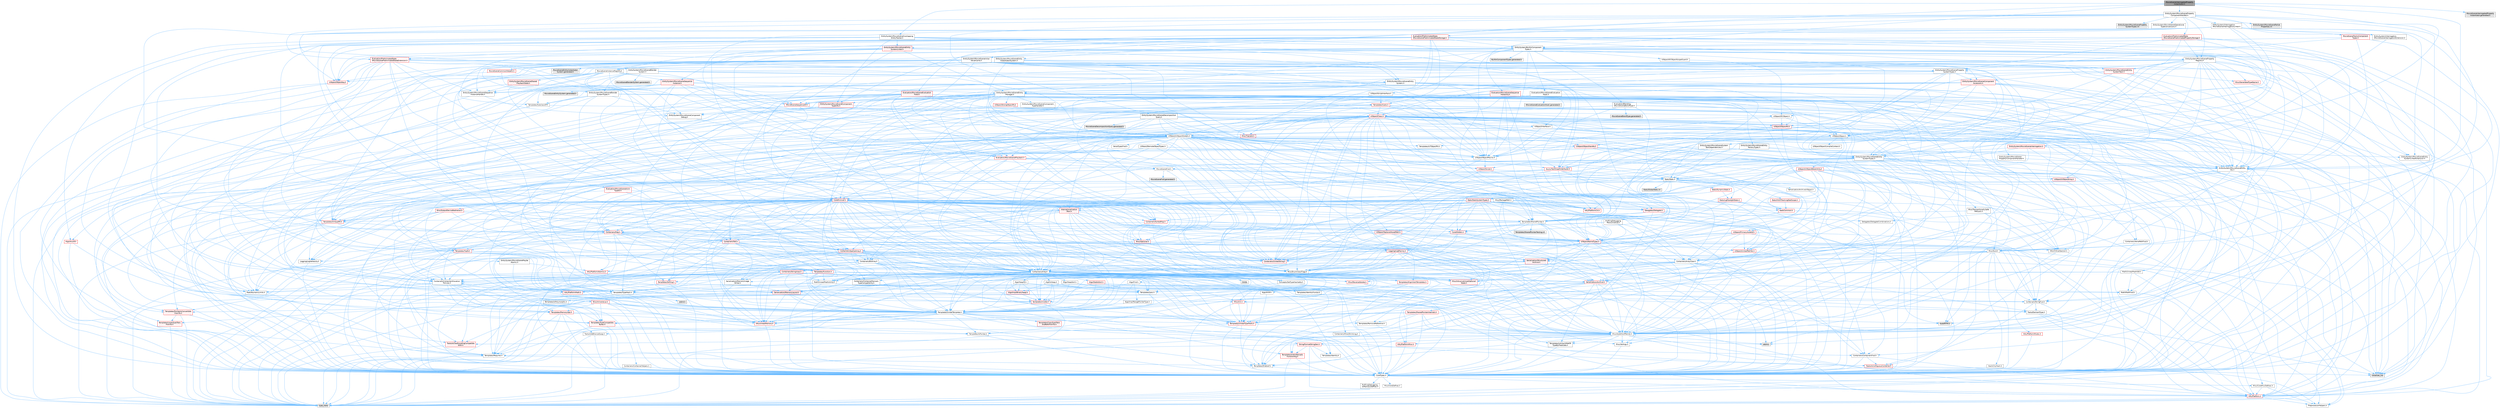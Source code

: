 digraph "MovieSceneInterrogatedPropertyInstantiator.h"
{
 // INTERACTIVE_SVG=YES
 // LATEX_PDF_SIZE
  bgcolor="transparent";
  edge [fontname=Helvetica,fontsize=10,labelfontname=Helvetica,labelfontsize=10];
  node [fontname=Helvetica,fontsize=10,shape=box,height=0.2,width=0.4];
  Node1 [id="Node000001",label="MovieSceneInterrogatedProperty\lInstantiator.h",height=0.2,width=0.4,color="gray40", fillcolor="grey60", style="filled", fontcolor="black",tooltip=" "];
  Node1 -> Node2 [id="edge1_Node000001_Node000002",color="steelblue1",style="solid",tooltip=" "];
  Node2 [id="Node000002",label="EntitySystem/MovieSceneEntity\lIDs.h",height=0.2,width=0.4,color="grey40", fillcolor="white", style="filled",URL="$db/d36/MovieSceneEntityIDs_8h.html",tooltip=" "];
  Node2 -> Node3 [id="edge2_Node000002_Node000003",color="steelblue1",style="solid",tooltip=" "];
  Node3 [id="Node000003",label="Containers/BitArray.h",height=0.2,width=0.4,color="grey40", fillcolor="white", style="filled",URL="$d1/de4/BitArray_8h.html",tooltip=" "];
  Node3 -> Node4 [id="edge3_Node000003_Node000004",color="steelblue1",style="solid",tooltip=" "];
  Node4 [id="Node000004",label="Containers/ContainerAllocation\lPolicies.h",height=0.2,width=0.4,color="grey40", fillcolor="white", style="filled",URL="$d7/dff/ContainerAllocationPolicies_8h.html",tooltip=" "];
  Node4 -> Node5 [id="edge4_Node000004_Node000005",color="steelblue1",style="solid",tooltip=" "];
  Node5 [id="Node000005",label="CoreTypes.h",height=0.2,width=0.4,color="grey40", fillcolor="white", style="filled",URL="$dc/dec/CoreTypes_8h.html",tooltip=" "];
  Node5 -> Node6 [id="edge5_Node000005_Node000006",color="steelblue1",style="solid",tooltip=" "];
  Node6 [id="Node000006",label="HAL/Platform.h",height=0.2,width=0.4,color="red", fillcolor="#FFF0F0", style="filled",URL="$d9/dd0/Platform_8h.html",tooltip=" "];
  Node6 -> Node9 [id="edge6_Node000006_Node000009",color="steelblue1",style="solid",tooltip=" "];
  Node9 [id="Node000009",label="type_traits",height=0.2,width=0.4,color="grey60", fillcolor="#E0E0E0", style="filled",tooltip=" "];
  Node6 -> Node10 [id="edge7_Node000006_Node000010",color="steelblue1",style="solid",tooltip=" "];
  Node10 [id="Node000010",label="PreprocessorHelpers.h",height=0.2,width=0.4,color="grey40", fillcolor="white", style="filled",URL="$db/ddb/PreprocessorHelpers_8h.html",tooltip=" "];
  Node5 -> Node16 [id="edge8_Node000005_Node000016",color="steelblue1",style="solid",tooltip=" "];
  Node16 [id="Node000016",label="ProfilingDebugging\l/UMemoryDefines.h",height=0.2,width=0.4,color="grey40", fillcolor="white", style="filled",URL="$d2/da2/UMemoryDefines_8h.html",tooltip=" "];
  Node5 -> Node17 [id="edge9_Node000005_Node000017",color="steelblue1",style="solid",tooltip=" "];
  Node17 [id="Node000017",label="Misc/CoreMiscDefines.h",height=0.2,width=0.4,color="grey40", fillcolor="white", style="filled",URL="$da/d38/CoreMiscDefines_8h.html",tooltip=" "];
  Node17 -> Node6 [id="edge10_Node000017_Node000006",color="steelblue1",style="solid",tooltip=" "];
  Node17 -> Node10 [id="edge11_Node000017_Node000010",color="steelblue1",style="solid",tooltip=" "];
  Node5 -> Node18 [id="edge12_Node000005_Node000018",color="steelblue1",style="solid",tooltip=" "];
  Node18 [id="Node000018",label="Misc/CoreDefines.h",height=0.2,width=0.4,color="grey40", fillcolor="white", style="filled",URL="$d3/dd2/CoreDefines_8h.html",tooltip=" "];
  Node4 -> Node19 [id="edge13_Node000004_Node000019",color="steelblue1",style="solid",tooltip=" "];
  Node19 [id="Node000019",label="Containers/ContainerHelpers.h",height=0.2,width=0.4,color="grey40", fillcolor="white", style="filled",URL="$d7/d33/ContainerHelpers_8h.html",tooltip=" "];
  Node19 -> Node5 [id="edge14_Node000019_Node000005",color="steelblue1",style="solid",tooltip=" "];
  Node4 -> Node4 [id="edge15_Node000004_Node000004",color="steelblue1",style="solid",tooltip=" "];
  Node4 -> Node20 [id="edge16_Node000004_Node000020",color="steelblue1",style="solid",tooltip=" "];
  Node20 [id="Node000020",label="HAL/PlatformMath.h",height=0.2,width=0.4,color="red", fillcolor="#FFF0F0", style="filled",URL="$dc/d53/PlatformMath_8h.html",tooltip=" "];
  Node20 -> Node5 [id="edge17_Node000020_Node000005",color="steelblue1",style="solid",tooltip=" "];
  Node4 -> Node90 [id="edge18_Node000004_Node000090",color="steelblue1",style="solid",tooltip=" "];
  Node90 [id="Node000090",label="HAL/UnrealMemory.h",height=0.2,width=0.4,color="red", fillcolor="#FFF0F0", style="filled",URL="$d9/d96/UnrealMemory_8h.html",tooltip=" "];
  Node90 -> Node5 [id="edge19_Node000090_Node000005",color="steelblue1",style="solid",tooltip=" "];
  Node90 -> Node41 [id="edge20_Node000090_Node000041",color="steelblue1",style="solid",tooltip=" "];
  Node41 [id="Node000041",label="Templates/IsPointer.h",height=0.2,width=0.4,color="grey40", fillcolor="white", style="filled",URL="$d7/d05/IsPointer_8h.html",tooltip=" "];
  Node41 -> Node5 [id="edge21_Node000041_Node000005",color="steelblue1",style="solid",tooltip=" "];
  Node4 -> Node51 [id="edge22_Node000004_Node000051",color="steelblue1",style="solid",tooltip=" "];
  Node51 [id="Node000051",label="Math/NumericLimits.h",height=0.2,width=0.4,color="grey40", fillcolor="white", style="filled",URL="$df/d1b/NumericLimits_8h.html",tooltip=" "];
  Node51 -> Node5 [id="edge23_Node000051_Node000005",color="steelblue1",style="solid",tooltip=" "];
  Node4 -> Node42 [id="edge24_Node000004_Node000042",color="steelblue1",style="solid",tooltip=" "];
  Node42 [id="Node000042",label="Misc/AssertionMacros.h",height=0.2,width=0.4,color="grey40", fillcolor="white", style="filled",URL="$d0/dfa/AssertionMacros_8h.html",tooltip=" "];
  Node42 -> Node5 [id="edge25_Node000042_Node000005",color="steelblue1",style="solid",tooltip=" "];
  Node42 -> Node6 [id="edge26_Node000042_Node000006",color="steelblue1",style="solid",tooltip=" "];
  Node42 -> Node43 [id="edge27_Node000042_Node000043",color="steelblue1",style="solid",tooltip=" "];
  Node43 [id="Node000043",label="HAL/PlatformMisc.h",height=0.2,width=0.4,color="red", fillcolor="#FFF0F0", style="filled",URL="$d0/df5/PlatformMisc_8h.html",tooltip=" "];
  Node43 -> Node5 [id="edge28_Node000043_Node000005",color="steelblue1",style="solid",tooltip=" "];
  Node42 -> Node10 [id="edge29_Node000042_Node000010",color="steelblue1",style="solid",tooltip=" "];
  Node42 -> Node65 [id="edge30_Node000042_Node000065",color="steelblue1",style="solid",tooltip=" "];
  Node65 [id="Node000065",label="Templates/EnableIf.h",height=0.2,width=0.4,color="grey40", fillcolor="white", style="filled",URL="$d7/d60/EnableIf_8h.html",tooltip=" "];
  Node65 -> Node5 [id="edge31_Node000065_Node000005",color="steelblue1",style="solid",tooltip=" "];
  Node42 -> Node66 [id="edge32_Node000042_Node000066",color="steelblue1",style="solid",tooltip=" "];
  Node66 [id="Node000066",label="Templates/IsArrayOrRefOf\lTypeByPredicate.h",height=0.2,width=0.4,color="grey40", fillcolor="white", style="filled",URL="$d6/da1/IsArrayOrRefOfTypeByPredicate_8h.html",tooltip=" "];
  Node66 -> Node5 [id="edge33_Node000066_Node000005",color="steelblue1",style="solid",tooltip=" "];
  Node42 -> Node67 [id="edge34_Node000042_Node000067",color="steelblue1",style="solid",tooltip=" "];
  Node67 [id="Node000067",label="Templates/IsValidVariadic\lFunctionArg.h",height=0.2,width=0.4,color="red", fillcolor="#FFF0F0", style="filled",URL="$d0/dc8/IsValidVariadicFunctionArg_8h.html",tooltip=" "];
  Node67 -> Node5 [id="edge35_Node000067_Node000005",color="steelblue1",style="solid",tooltip=" "];
  Node67 -> Node9 [id="edge36_Node000067_Node000009",color="steelblue1",style="solid",tooltip=" "];
  Node42 -> Node69 [id="edge37_Node000042_Node000069",color="steelblue1",style="solid",tooltip=" "];
  Node69 [id="Node000069",label="Traits/IsCharEncodingCompatible\lWith.h",height=0.2,width=0.4,color="red", fillcolor="#FFF0F0", style="filled",URL="$df/dd1/IsCharEncodingCompatibleWith_8h.html",tooltip=" "];
  Node69 -> Node9 [id="edge38_Node000069_Node000009",color="steelblue1",style="solid",tooltip=" "];
  Node42 -> Node71 [id="edge39_Node000042_Node000071",color="steelblue1",style="solid",tooltip=" "];
  Node71 [id="Node000071",label="Misc/VarArgs.h",height=0.2,width=0.4,color="grey40", fillcolor="white", style="filled",URL="$d5/d6f/VarArgs_8h.html",tooltip=" "];
  Node71 -> Node5 [id="edge40_Node000071_Node000005",color="steelblue1",style="solid",tooltip=" "];
  Node42 -> Node72 [id="edge41_Node000042_Node000072",color="steelblue1",style="solid",tooltip=" "];
  Node72 [id="Node000072",label="String/FormatStringSan.h",height=0.2,width=0.4,color="red", fillcolor="#FFF0F0", style="filled",URL="$d3/d8b/FormatStringSan_8h.html",tooltip=" "];
  Node72 -> Node9 [id="edge42_Node000072_Node000009",color="steelblue1",style="solid",tooltip=" "];
  Node72 -> Node5 [id="edge43_Node000072_Node000005",color="steelblue1",style="solid",tooltip=" "];
  Node72 -> Node73 [id="edge44_Node000072_Node000073",color="steelblue1",style="solid",tooltip=" "];
  Node73 [id="Node000073",label="Templates/Requires.h",height=0.2,width=0.4,color="grey40", fillcolor="white", style="filled",URL="$dc/d96/Requires_8h.html",tooltip=" "];
  Node73 -> Node65 [id="edge45_Node000073_Node000065",color="steelblue1",style="solid",tooltip=" "];
  Node73 -> Node9 [id="edge46_Node000073_Node000009",color="steelblue1",style="solid",tooltip=" "];
  Node72 -> Node74 [id="edge47_Node000072_Node000074",color="steelblue1",style="solid",tooltip=" "];
  Node74 [id="Node000074",label="Templates/Identity.h",height=0.2,width=0.4,color="grey40", fillcolor="white", style="filled",URL="$d0/dd5/Identity_8h.html",tooltip=" "];
  Node72 -> Node67 [id="edge48_Node000072_Node000067",color="steelblue1",style="solid",tooltip=" "];
  Node72 -> Node22 [id="edge49_Node000072_Node000022",color="steelblue1",style="solid",tooltip=" "];
  Node22 [id="Node000022",label="Containers/ContainersFwd.h",height=0.2,width=0.4,color="grey40", fillcolor="white", style="filled",URL="$d4/d0a/ContainersFwd_8h.html",tooltip=" "];
  Node22 -> Node6 [id="edge50_Node000022_Node000006",color="steelblue1",style="solid",tooltip=" "];
  Node22 -> Node5 [id="edge51_Node000022_Node000005",color="steelblue1",style="solid",tooltip=" "];
  Node22 -> Node23 [id="edge52_Node000022_Node000023",color="steelblue1",style="solid",tooltip=" "];
  Node23 [id="Node000023",label="Traits/IsContiguousContainer.h",height=0.2,width=0.4,color="red", fillcolor="#FFF0F0", style="filled",URL="$d5/d3c/IsContiguousContainer_8h.html",tooltip=" "];
  Node23 -> Node5 [id="edge53_Node000023_Node000005",color="steelblue1",style="solid",tooltip=" "];
  Node23 -> Node25 [id="edge54_Node000023_Node000025",color="steelblue1",style="solid",tooltip=" "];
  Node25 [id="Node000025",label="initializer_list",height=0.2,width=0.4,color="grey60", fillcolor="#E0E0E0", style="filled",tooltip=" "];
  Node42 -> Node78 [id="edge55_Node000042_Node000078",color="steelblue1",style="solid",tooltip=" "];
  Node78 [id="Node000078",label="atomic",height=0.2,width=0.4,color="grey60", fillcolor="#E0E0E0", style="filled",tooltip=" "];
  Node4 -> Node107 [id="edge56_Node000004_Node000107",color="steelblue1",style="solid",tooltip=" "];
  Node107 [id="Node000107",label="Templates/IsPolymorphic.h",height=0.2,width=0.4,color="grey40", fillcolor="white", style="filled",URL="$dc/d20/IsPolymorphic_8h.html",tooltip=" "];
  Node4 -> Node108 [id="edge57_Node000004_Node000108",color="steelblue1",style="solid",tooltip=" "];
  Node108 [id="Node000108",label="Templates/MemoryOps.h",height=0.2,width=0.4,color="red", fillcolor="#FFF0F0", style="filled",URL="$db/dea/MemoryOps_8h.html",tooltip=" "];
  Node108 -> Node5 [id="edge58_Node000108_Node000005",color="steelblue1",style="solid",tooltip=" "];
  Node108 -> Node90 [id="edge59_Node000108_Node000090",color="steelblue1",style="solid",tooltip=" "];
  Node108 -> Node73 [id="edge60_Node000108_Node000073",color="steelblue1",style="solid",tooltip=" "];
  Node108 -> Node40 [id="edge61_Node000108_Node000040",color="steelblue1",style="solid",tooltip=" "];
  Node40 [id="Node000040",label="Templates/UnrealTypeTraits.h",height=0.2,width=0.4,color="red", fillcolor="#FFF0F0", style="filled",URL="$d2/d2d/UnrealTypeTraits_8h.html",tooltip=" "];
  Node40 -> Node5 [id="edge62_Node000040_Node000005",color="steelblue1",style="solid",tooltip=" "];
  Node40 -> Node41 [id="edge63_Node000040_Node000041",color="steelblue1",style="solid",tooltip=" "];
  Node40 -> Node42 [id="edge64_Node000040_Node000042",color="steelblue1",style="solid",tooltip=" "];
  Node40 -> Node65 [id="edge65_Node000040_Node000065",color="steelblue1",style="solid",tooltip=" "];
  Node108 -> Node109 [id="edge66_Node000108_Node000109",color="steelblue1",style="solid",tooltip=" "];
  Node109 [id="Node000109",label="Traits/UseBitwiseSwap.h",height=0.2,width=0.4,color="grey40", fillcolor="white", style="filled",URL="$db/df3/UseBitwiseSwap_8h.html",tooltip=" "];
  Node109 -> Node5 [id="edge67_Node000109_Node000005",color="steelblue1",style="solid",tooltip=" "];
  Node109 -> Node9 [id="edge68_Node000109_Node000009",color="steelblue1",style="solid",tooltip=" "];
  Node108 -> Node9 [id="edge69_Node000108_Node000009",color="steelblue1",style="solid",tooltip=" "];
  Node4 -> Node87 [id="edge70_Node000004_Node000087",color="steelblue1",style="solid",tooltip=" "];
  Node87 [id="Node000087",label="Templates/TypeCompatible\lBytes.h",height=0.2,width=0.4,color="red", fillcolor="#FFF0F0", style="filled",URL="$df/d0a/TypeCompatibleBytes_8h.html",tooltip=" "];
  Node87 -> Node5 [id="edge71_Node000087_Node000005",color="steelblue1",style="solid",tooltip=" "];
  Node87 -> Node9 [id="edge72_Node000087_Node000009",color="steelblue1",style="solid",tooltip=" "];
  Node4 -> Node9 [id="edge73_Node000004_Node000009",color="steelblue1",style="solid",tooltip=" "];
  Node3 -> Node5 [id="edge74_Node000003_Node000005",color="steelblue1",style="solid",tooltip=" "];
  Node3 -> Node58 [id="edge75_Node000003_Node000058",color="steelblue1",style="solid",tooltip=" "];
  Node58 [id="Node000058",label="HAL/PlatformAtomics.h",height=0.2,width=0.4,color="red", fillcolor="#FFF0F0", style="filled",URL="$d3/d36/PlatformAtomics_8h.html",tooltip=" "];
  Node58 -> Node5 [id="edge76_Node000058_Node000005",color="steelblue1",style="solid",tooltip=" "];
  Node3 -> Node90 [id="edge77_Node000003_Node000090",color="steelblue1",style="solid",tooltip=" "];
  Node3 -> Node110 [id="edge78_Node000003_Node000110",color="steelblue1",style="solid",tooltip=" "];
  Node110 [id="Node000110",label="Math/UnrealMathUtility.h",height=0.2,width=0.4,color="grey40", fillcolor="white", style="filled",URL="$db/db8/UnrealMathUtility_8h.html",tooltip=" "];
  Node110 -> Node5 [id="edge79_Node000110_Node000005",color="steelblue1",style="solid",tooltip=" "];
  Node110 -> Node42 [id="edge80_Node000110_Node000042",color="steelblue1",style="solid",tooltip=" "];
  Node110 -> Node20 [id="edge81_Node000110_Node000020",color="steelblue1",style="solid",tooltip=" "];
  Node110 -> Node48 [id="edge82_Node000110_Node000048",color="steelblue1",style="solid",tooltip=" "];
  Node48 [id="Node000048",label="Math/MathFwd.h",height=0.2,width=0.4,color="grey40", fillcolor="white", style="filled",URL="$d2/d10/MathFwd_8h.html",tooltip=" "];
  Node48 -> Node6 [id="edge83_Node000048_Node000006",color="steelblue1",style="solid",tooltip=" "];
  Node110 -> Node74 [id="edge84_Node000110_Node000074",color="steelblue1",style="solid",tooltip=" "];
  Node110 -> Node73 [id="edge85_Node000110_Node000073",color="steelblue1",style="solid",tooltip=" "];
  Node3 -> Node42 [id="edge86_Node000003_Node000042",color="steelblue1",style="solid",tooltip=" "];
  Node3 -> Node53 [id="edge87_Node000003_Node000053",color="steelblue1",style="solid",tooltip=" "];
  Node53 [id="Node000053",label="Misc/EnumClassFlags.h",height=0.2,width=0.4,color="grey40", fillcolor="white", style="filled",URL="$d8/de7/EnumClassFlags_8h.html",tooltip=" "];
  Node3 -> Node111 [id="edge88_Node000003_Node000111",color="steelblue1",style="solid",tooltip=" "];
  Node111 [id="Node000111",label="Serialization/Archive.h",height=0.2,width=0.4,color="red", fillcolor="#FFF0F0", style="filled",URL="$d7/d3b/Archive_8h.html",tooltip=" "];
  Node111 -> Node5 [id="edge89_Node000111_Node000005",color="steelblue1",style="solid",tooltip=" "];
  Node111 -> Node48 [id="edge90_Node000111_Node000048",color="steelblue1",style="solid",tooltip=" "];
  Node111 -> Node42 [id="edge91_Node000111_Node000042",color="steelblue1",style="solid",tooltip=" "];
  Node111 -> Node71 [id="edge92_Node000111_Node000071",color="steelblue1",style="solid",tooltip=" "];
  Node111 -> Node65 [id="edge93_Node000111_Node000065",color="steelblue1",style="solid",tooltip=" "];
  Node111 -> Node66 [id="edge94_Node000111_Node000066",color="steelblue1",style="solid",tooltip=" "];
  Node111 -> Node67 [id="edge95_Node000111_Node000067",color="steelblue1",style="solid",tooltip=" "];
  Node111 -> Node120 [id="edge96_Node000111_Node000120",color="steelblue1",style="solid",tooltip=" "];
  Node120 [id="Node000120",label="Templates/UnrealTemplate.h",height=0.2,width=0.4,color="grey40", fillcolor="white", style="filled",URL="$d4/d24/UnrealTemplate_8h.html",tooltip=" "];
  Node120 -> Node5 [id="edge97_Node000120_Node000005",color="steelblue1",style="solid",tooltip=" "];
  Node120 -> Node41 [id="edge98_Node000120_Node000041",color="steelblue1",style="solid",tooltip=" "];
  Node120 -> Node90 [id="edge99_Node000120_Node000090",color="steelblue1",style="solid",tooltip=" "];
  Node120 -> Node121 [id="edge100_Node000120_Node000121",color="steelblue1",style="solid",tooltip=" "];
  Node121 [id="Node000121",label="Templates/CopyQualifiers\lAndRefsFromTo.h",height=0.2,width=0.4,color="red", fillcolor="#FFF0F0", style="filled",URL="$d3/db3/CopyQualifiersAndRefsFromTo_8h.html",tooltip=" "];
  Node120 -> Node40 [id="edge101_Node000120_Node000040",color="steelblue1",style="solid",tooltip=" "];
  Node120 -> Node38 [id="edge102_Node000120_Node000038",color="steelblue1",style="solid",tooltip=" "];
  Node38 [id="Node000038",label="Templates/RemoveReference.h",height=0.2,width=0.4,color="grey40", fillcolor="white", style="filled",URL="$da/dbe/RemoveReference_8h.html",tooltip=" "];
  Node38 -> Node5 [id="edge103_Node000038_Node000005",color="steelblue1",style="solid",tooltip=" "];
  Node120 -> Node73 [id="edge104_Node000120_Node000073",color="steelblue1",style="solid",tooltip=" "];
  Node120 -> Node87 [id="edge105_Node000120_Node000087",color="steelblue1",style="solid",tooltip=" "];
  Node120 -> Node74 [id="edge106_Node000120_Node000074",color="steelblue1",style="solid",tooltip=" "];
  Node120 -> Node23 [id="edge107_Node000120_Node000023",color="steelblue1",style="solid",tooltip=" "];
  Node120 -> Node109 [id="edge108_Node000120_Node000109",color="steelblue1",style="solid",tooltip=" "];
  Node120 -> Node9 [id="edge109_Node000120_Node000009",color="steelblue1",style="solid",tooltip=" "];
  Node111 -> Node69 [id="edge110_Node000111_Node000069",color="steelblue1",style="solid",tooltip=" "];
  Node3 -> Node124 [id="edge111_Node000003_Node000124",color="steelblue1",style="solid",tooltip=" "];
  Node124 [id="Node000124",label="Serialization/MemoryImage\lWriter.h",height=0.2,width=0.4,color="grey40", fillcolor="white", style="filled",URL="$d0/d08/MemoryImageWriter_8h.html",tooltip=" "];
  Node124 -> Node5 [id="edge112_Node000124_Node000005",color="steelblue1",style="solid",tooltip=" "];
  Node124 -> Node125 [id="edge113_Node000124_Node000125",color="steelblue1",style="solid",tooltip=" "];
  Node125 [id="Node000125",label="Serialization/MemoryLayout.h",height=0.2,width=0.4,color="red", fillcolor="#FFF0F0", style="filled",URL="$d7/d66/MemoryLayout_8h.html",tooltip=" "];
  Node125 -> Node45 [id="edge114_Node000125_Node000045",color="steelblue1",style="solid",tooltip=" "];
  Node45 [id="Node000045",label="Containers/StringFwd.h",height=0.2,width=0.4,color="grey40", fillcolor="white", style="filled",URL="$df/d37/StringFwd_8h.html",tooltip=" "];
  Node45 -> Node5 [id="edge115_Node000045_Node000005",color="steelblue1",style="solid",tooltip=" "];
  Node45 -> Node46 [id="edge116_Node000045_Node000046",color="steelblue1",style="solid",tooltip=" "];
  Node46 [id="Node000046",label="Traits/ElementType.h",height=0.2,width=0.4,color="grey40", fillcolor="white", style="filled",URL="$d5/d4f/ElementType_8h.html",tooltip=" "];
  Node46 -> Node6 [id="edge117_Node000046_Node000006",color="steelblue1",style="solid",tooltip=" "];
  Node46 -> Node25 [id="edge118_Node000046_Node000025",color="steelblue1",style="solid",tooltip=" "];
  Node46 -> Node9 [id="edge119_Node000046_Node000009",color="steelblue1",style="solid",tooltip=" "];
  Node45 -> Node23 [id="edge120_Node000045_Node000023",color="steelblue1",style="solid",tooltip=" "];
  Node125 -> Node90 [id="edge121_Node000125_Node000090",color="steelblue1",style="solid",tooltip=" "];
  Node125 -> Node65 [id="edge122_Node000125_Node000065",color="steelblue1",style="solid",tooltip=" "];
  Node125 -> Node107 [id="edge123_Node000125_Node000107",color="steelblue1",style="solid",tooltip=" "];
  Node125 -> Node120 [id="edge124_Node000125_Node000120",color="steelblue1",style="solid",tooltip=" "];
  Node3 -> Node125 [id="edge125_Node000003_Node000125",color="steelblue1",style="solid",tooltip=" "];
  Node3 -> Node65 [id="edge126_Node000003_Node000065",color="steelblue1",style="solid",tooltip=" "];
  Node3 -> Node138 [id="edge127_Node000003_Node000138",color="steelblue1",style="solid",tooltip=" "];
  Node138 [id="Node000138",label="Templates/Invoke.h",height=0.2,width=0.4,color="red", fillcolor="#FFF0F0", style="filled",URL="$d7/deb/Invoke_8h.html",tooltip=" "];
  Node138 -> Node5 [id="edge128_Node000138_Node000005",color="steelblue1",style="solid",tooltip=" "];
  Node138 -> Node120 [id="edge129_Node000138_Node000120",color="steelblue1",style="solid",tooltip=" "];
  Node138 -> Node9 [id="edge130_Node000138_Node000009",color="steelblue1",style="solid",tooltip=" "];
  Node3 -> Node120 [id="edge131_Node000003_Node000120",color="steelblue1",style="solid",tooltip=" "];
  Node3 -> Node40 [id="edge132_Node000003_Node000040",color="steelblue1",style="solid",tooltip=" "];
  Node2 -> Node4 [id="edge133_Node000002_Node000004",color="steelblue1",style="solid",tooltip=" "];
  Node2 -> Node5 [id="edge134_Node000002_Node000005",color="steelblue1",style="solid",tooltip=" "];
  Node2 -> Node42 [id="edge135_Node000002_Node000042",color="steelblue1",style="solid",tooltip=" "];
  Node2 -> Node140 [id="edge136_Node000002_Node000140",color="steelblue1",style="solid",tooltip=" "];
  Node140 [id="Node000140",label="Misc/Guid.h",height=0.2,width=0.4,color="grey40", fillcolor="white", style="filled",URL="$d6/d2a/Guid_8h.html",tooltip=" "];
  Node140 -> Node45 [id="edge137_Node000140_Node000045",color="steelblue1",style="solid",tooltip=" "];
  Node140 -> Node141 [id="edge138_Node000140_Node000141",color="steelblue1",style="solid",tooltip=" "];
  Node141 [id="Node000141",label="Containers/UnrealString.h",height=0.2,width=0.4,color="red", fillcolor="#FFF0F0", style="filled",URL="$d5/dba/UnrealString_8h.html",tooltip=" "];
  Node140 -> Node5 [id="edge139_Node000140_Node000005",color="steelblue1",style="solid",tooltip=" "];
  Node140 -> Node10 [id="edge140_Node000140_Node000010",color="steelblue1",style="solid",tooltip=" "];
  Node140 -> Node145 [id="edge141_Node000140_Node000145",color="steelblue1",style="solid",tooltip=" "];
  Node145 [id="Node000145",label="Hash/CityHash.h",height=0.2,width=0.4,color="grey40", fillcolor="white", style="filled",URL="$d0/d13/CityHash_8h.html",tooltip=" "];
  Node145 -> Node5 [id="edge142_Node000145_Node000005",color="steelblue1",style="solid",tooltip=" "];
  Node140 -> Node42 [id="edge143_Node000140_Node000042",color="steelblue1",style="solid",tooltip=" "];
  Node140 -> Node130 [id="edge144_Node000140_Node000130",color="steelblue1",style="solid",tooltip=" "];
  Node130 [id="Node000130",label="Misc/Crc.h",height=0.2,width=0.4,color="red", fillcolor="#FFF0F0", style="filled",URL="$d4/dd2/Crc_8h.html",tooltip=" "];
  Node130 -> Node5 [id="edge145_Node000130_Node000005",color="steelblue1",style="solid",tooltip=" "];
  Node130 -> Node42 [id="edge146_Node000130_Node000042",color="steelblue1",style="solid",tooltip=" "];
  Node130 -> Node40 [id="edge147_Node000130_Node000040",color="steelblue1",style="solid",tooltip=" "];
  Node140 -> Node111 [id="edge148_Node000140_Node000111",color="steelblue1",style="solid",tooltip=" "];
  Node140 -> Node125 [id="edge149_Node000140_Node000125",color="steelblue1",style="solid",tooltip=" "];
  Node140 -> Node146 [id="edge150_Node000140_Node000146",color="steelblue1",style="solid",tooltip=" "];
  Node146 [id="Node000146",label="Serialization/Structured\lArchive.h",height=0.2,width=0.4,color="red", fillcolor="#FFF0F0", style="filled",URL="$d9/d1e/StructuredArchive_8h.html",tooltip=" "];
  Node146 -> Node147 [id="edge151_Node000146_Node000147",color="steelblue1",style="solid",tooltip=" "];
  Node147 [id="Node000147",label="Containers/Array.h",height=0.2,width=0.4,color="grey40", fillcolor="white", style="filled",URL="$df/dd0/Array_8h.html",tooltip=" "];
  Node147 -> Node5 [id="edge152_Node000147_Node000005",color="steelblue1",style="solid",tooltip=" "];
  Node147 -> Node42 [id="edge153_Node000147_Node000042",color="steelblue1",style="solid",tooltip=" "];
  Node147 -> Node148 [id="edge154_Node000147_Node000148",color="steelblue1",style="solid",tooltip=" "];
  Node148 [id="Node000148",label="Misc/IntrusiveUnsetOptional\lState.h",height=0.2,width=0.4,color="red", fillcolor="#FFF0F0", style="filled",URL="$d2/d0a/IntrusiveUnsetOptionalState_8h.html",tooltip=" "];
  Node147 -> Node150 [id="edge155_Node000147_Node000150",color="steelblue1",style="solid",tooltip=" "];
  Node150 [id="Node000150",label="Misc/ReverseIterate.h",height=0.2,width=0.4,color="red", fillcolor="#FFF0F0", style="filled",URL="$db/de3/ReverseIterate_8h.html",tooltip=" "];
  Node150 -> Node6 [id="edge156_Node000150_Node000006",color="steelblue1",style="solid",tooltip=" "];
  Node147 -> Node90 [id="edge157_Node000147_Node000090",color="steelblue1",style="solid",tooltip=" "];
  Node147 -> Node40 [id="edge158_Node000147_Node000040",color="steelblue1",style="solid",tooltip=" "];
  Node147 -> Node120 [id="edge159_Node000147_Node000120",color="steelblue1",style="solid",tooltip=" "];
  Node147 -> Node152 [id="edge160_Node000147_Node000152",color="steelblue1",style="solid",tooltip=" "];
  Node152 [id="Node000152",label="Containers/AllowShrinking.h",height=0.2,width=0.4,color="grey40", fillcolor="white", style="filled",URL="$d7/d1a/AllowShrinking_8h.html",tooltip=" "];
  Node152 -> Node5 [id="edge161_Node000152_Node000005",color="steelblue1",style="solid",tooltip=" "];
  Node147 -> Node4 [id="edge162_Node000147_Node000004",color="steelblue1",style="solid",tooltip=" "];
  Node147 -> Node153 [id="edge163_Node000147_Node000153",color="steelblue1",style="solid",tooltip=" "];
  Node153 [id="Node000153",label="Containers/ContainerElement\lTypeCompatibility.h",height=0.2,width=0.4,color="grey40", fillcolor="white", style="filled",URL="$df/ddf/ContainerElementTypeCompatibility_8h.html",tooltip=" "];
  Node153 -> Node5 [id="edge164_Node000153_Node000005",color="steelblue1",style="solid",tooltip=" "];
  Node153 -> Node40 [id="edge165_Node000153_Node000040",color="steelblue1",style="solid",tooltip=" "];
  Node147 -> Node111 [id="edge166_Node000147_Node000111",color="steelblue1",style="solid",tooltip=" "];
  Node147 -> Node124 [id="edge167_Node000147_Node000124",color="steelblue1",style="solid",tooltip=" "];
  Node147 -> Node154 [id="edge168_Node000147_Node000154",color="steelblue1",style="solid",tooltip=" "];
  Node154 [id="Node000154",label="Algo/Heapify.h",height=0.2,width=0.4,color="grey40", fillcolor="white", style="filled",URL="$d0/d2a/Heapify_8h.html",tooltip=" "];
  Node154 -> Node155 [id="edge169_Node000154_Node000155",color="steelblue1",style="solid",tooltip=" "];
  Node155 [id="Node000155",label="Algo/Impl/BinaryHeap.h",height=0.2,width=0.4,color="red", fillcolor="#FFF0F0", style="filled",URL="$d7/da3/Algo_2Impl_2BinaryHeap_8h.html",tooltip=" "];
  Node155 -> Node138 [id="edge170_Node000155_Node000138",color="steelblue1",style="solid",tooltip=" "];
  Node155 -> Node9 [id="edge171_Node000155_Node000009",color="steelblue1",style="solid",tooltip=" "];
  Node154 -> Node158 [id="edge172_Node000154_Node000158",color="steelblue1",style="solid",tooltip=" "];
  Node158 [id="Node000158",label="Templates/IdentityFunctor.h",height=0.2,width=0.4,color="grey40", fillcolor="white", style="filled",URL="$d7/d2e/IdentityFunctor_8h.html",tooltip=" "];
  Node158 -> Node6 [id="edge173_Node000158_Node000006",color="steelblue1",style="solid",tooltip=" "];
  Node154 -> Node138 [id="edge174_Node000154_Node000138",color="steelblue1",style="solid",tooltip=" "];
  Node154 -> Node159 [id="edge175_Node000154_Node000159",color="steelblue1",style="solid",tooltip=" "];
  Node159 [id="Node000159",label="Templates/Less.h",height=0.2,width=0.4,color="grey40", fillcolor="white", style="filled",URL="$de/dc8/Less_8h.html",tooltip=" "];
  Node159 -> Node5 [id="edge176_Node000159_Node000005",color="steelblue1",style="solid",tooltip=" "];
  Node159 -> Node120 [id="edge177_Node000159_Node000120",color="steelblue1",style="solid",tooltip=" "];
  Node154 -> Node120 [id="edge178_Node000154_Node000120",color="steelblue1",style="solid",tooltip=" "];
  Node147 -> Node160 [id="edge179_Node000147_Node000160",color="steelblue1",style="solid",tooltip=" "];
  Node160 [id="Node000160",label="Algo/HeapSort.h",height=0.2,width=0.4,color="grey40", fillcolor="white", style="filled",URL="$d3/d92/HeapSort_8h.html",tooltip=" "];
  Node160 -> Node155 [id="edge180_Node000160_Node000155",color="steelblue1",style="solid",tooltip=" "];
  Node160 -> Node158 [id="edge181_Node000160_Node000158",color="steelblue1",style="solid",tooltip=" "];
  Node160 -> Node159 [id="edge182_Node000160_Node000159",color="steelblue1",style="solid",tooltip=" "];
  Node160 -> Node120 [id="edge183_Node000160_Node000120",color="steelblue1",style="solid",tooltip=" "];
  Node147 -> Node161 [id="edge184_Node000147_Node000161",color="steelblue1",style="solid",tooltip=" "];
  Node161 [id="Node000161",label="Algo/IsHeap.h",height=0.2,width=0.4,color="grey40", fillcolor="white", style="filled",URL="$de/d32/IsHeap_8h.html",tooltip=" "];
  Node161 -> Node155 [id="edge185_Node000161_Node000155",color="steelblue1",style="solid",tooltip=" "];
  Node161 -> Node158 [id="edge186_Node000161_Node000158",color="steelblue1",style="solid",tooltip=" "];
  Node161 -> Node138 [id="edge187_Node000161_Node000138",color="steelblue1",style="solid",tooltip=" "];
  Node161 -> Node159 [id="edge188_Node000161_Node000159",color="steelblue1",style="solid",tooltip=" "];
  Node161 -> Node120 [id="edge189_Node000161_Node000120",color="steelblue1",style="solid",tooltip=" "];
  Node147 -> Node155 [id="edge190_Node000147_Node000155",color="steelblue1",style="solid",tooltip=" "];
  Node147 -> Node162 [id="edge191_Node000147_Node000162",color="steelblue1",style="solid",tooltip=" "];
  Node162 [id="Node000162",label="Algo/StableSort.h",height=0.2,width=0.4,color="red", fillcolor="#FFF0F0", style="filled",URL="$d7/d3c/StableSort_8h.html",tooltip=" "];
  Node162 -> Node158 [id="edge192_Node000162_Node000158",color="steelblue1",style="solid",tooltip=" "];
  Node162 -> Node138 [id="edge193_Node000162_Node000138",color="steelblue1",style="solid",tooltip=" "];
  Node162 -> Node159 [id="edge194_Node000162_Node000159",color="steelblue1",style="solid",tooltip=" "];
  Node162 -> Node120 [id="edge195_Node000162_Node000120",color="steelblue1",style="solid",tooltip=" "];
  Node147 -> Node165 [id="edge196_Node000147_Node000165",color="steelblue1",style="solid",tooltip=" "];
  Node165 [id="Node000165",label="Concepts/GetTypeHashable.h",height=0.2,width=0.4,color="grey40", fillcolor="white", style="filled",URL="$d3/da2/GetTypeHashable_8h.html",tooltip=" "];
  Node165 -> Node5 [id="edge197_Node000165_Node000005",color="steelblue1",style="solid",tooltip=" "];
  Node165 -> Node129 [id="edge198_Node000165_Node000129",color="steelblue1",style="solid",tooltip=" "];
  Node129 [id="Node000129",label="Templates/TypeHash.h",height=0.2,width=0.4,color="grey40", fillcolor="white", style="filled",URL="$d1/d62/TypeHash_8h.html",tooltip=" "];
  Node129 -> Node5 [id="edge199_Node000129_Node000005",color="steelblue1",style="solid",tooltip=" "];
  Node129 -> Node73 [id="edge200_Node000129_Node000073",color="steelblue1",style="solid",tooltip=" "];
  Node129 -> Node130 [id="edge201_Node000129_Node000130",color="steelblue1",style="solid",tooltip=" "];
  Node129 -> Node135 [id="edge202_Node000129_Node000135",color="steelblue1",style="solid",tooltip=" "];
  Node135 [id="Node000135",label="stdint.h",height=0.2,width=0.4,color="grey60", fillcolor="#E0E0E0", style="filled",tooltip=" "];
  Node129 -> Node9 [id="edge203_Node000129_Node000009",color="steelblue1",style="solid",tooltip=" "];
  Node147 -> Node158 [id="edge204_Node000147_Node000158",color="steelblue1",style="solid",tooltip=" "];
  Node147 -> Node138 [id="edge205_Node000147_Node000138",color="steelblue1",style="solid",tooltip=" "];
  Node147 -> Node159 [id="edge206_Node000147_Node000159",color="steelblue1",style="solid",tooltip=" "];
  Node147 -> Node166 [id="edge207_Node000147_Node000166",color="steelblue1",style="solid",tooltip=" "];
  Node166 [id="Node000166",label="Templates/LosesQualifiers\lFromTo.h",height=0.2,width=0.4,color="red", fillcolor="#FFF0F0", style="filled",URL="$d2/db3/LosesQualifiersFromTo_8h.html",tooltip=" "];
  Node166 -> Node9 [id="edge208_Node000166_Node000009",color="steelblue1",style="solid",tooltip=" "];
  Node147 -> Node73 [id="edge209_Node000147_Node000073",color="steelblue1",style="solid",tooltip=" "];
  Node147 -> Node167 [id="edge210_Node000147_Node000167",color="steelblue1",style="solid",tooltip=" "];
  Node167 [id="Node000167",label="Templates/Sorting.h",height=0.2,width=0.4,color="red", fillcolor="#FFF0F0", style="filled",URL="$d3/d9e/Sorting_8h.html",tooltip=" "];
  Node167 -> Node5 [id="edge211_Node000167_Node000005",color="steelblue1",style="solid",tooltip=" "];
  Node167 -> Node20 [id="edge212_Node000167_Node000020",color="steelblue1",style="solid",tooltip=" "];
  Node167 -> Node159 [id="edge213_Node000167_Node000159",color="steelblue1",style="solid",tooltip=" "];
  Node147 -> Node170 [id="edge214_Node000147_Node000170",color="steelblue1",style="solid",tooltip=" "];
  Node170 [id="Node000170",label="Templates/AlignmentTemplates.h",height=0.2,width=0.4,color="red", fillcolor="#FFF0F0", style="filled",URL="$dd/d32/AlignmentTemplates_8h.html",tooltip=" "];
  Node170 -> Node5 [id="edge215_Node000170_Node000005",color="steelblue1",style="solid",tooltip=" "];
  Node170 -> Node41 [id="edge216_Node000170_Node000041",color="steelblue1",style="solid",tooltip=" "];
  Node147 -> Node46 [id="edge217_Node000147_Node000046",color="steelblue1",style="solid",tooltip=" "];
  Node147 -> Node88 [id="edge218_Node000147_Node000088",color="steelblue1",style="solid",tooltip=" "];
  Node88 [id="Node000088",label="limits",height=0.2,width=0.4,color="grey60", fillcolor="#E0E0E0", style="filled",tooltip=" "];
  Node147 -> Node9 [id="edge219_Node000147_Node000009",color="steelblue1",style="solid",tooltip=" "];
  Node146 -> Node4 [id="edge220_Node000146_Node000004",color="steelblue1",style="solid",tooltip=" "];
  Node146 -> Node5 [id="edge221_Node000146_Node000005",color="steelblue1",style="solid",tooltip=" "];
  Node146 -> Node111 [id="edge222_Node000146_Node000111",color="steelblue1",style="solid",tooltip=" "];
  Node2 -> Node129 [id="edge223_Node000002_Node000129",color="steelblue1",style="solid",tooltip=" "];
  Node2 -> Node25 [id="edge224_Node000002_Node000025",color="steelblue1",style="solid",tooltip=" "];
  Node1 -> Node186 [id="edge225_Node000001_Node000186",color="steelblue1",style="solid",tooltip=" "];
  Node186 [id="Node000186",label="EntitySystem/MovieSceneEntity\lInstantiatorSystem.h",height=0.2,width=0.4,color="grey40", fillcolor="white", style="filled",URL="$d1/d77/MovieSceneEntityInstantiatorSystem_8h.html",tooltip=" "];
  Node186 -> Node2 [id="edge226_Node000186_Node000002",color="steelblue1",style="solid",tooltip=" "];
  Node186 -> Node187 [id="edge227_Node000186_Node000187",color="steelblue1",style="solid",tooltip=" "];
  Node187 [id="Node000187",label="EntitySystem/MovieSceneEntity\lSystem.h",height=0.2,width=0.4,color="grey40", fillcolor="white", style="filled",URL="$dd/d4b/MovieSceneEntitySystem_8h.html",tooltip=" "];
  Node187 -> Node188 [id="edge228_Node000187_Node000188",color="steelblue1",style="solid",tooltip=" "];
  Node188 [id="Node000188",label="Async/TaskGraphInterfaces.h",height=0.2,width=0.4,color="red", fillcolor="#FFF0F0", style="filled",URL="$d2/d4c/TaskGraphInterfaces_8h.html",tooltip=" "];
  Node188 -> Node5 [id="edge229_Node000188_Node000005",color="steelblue1",style="solid",tooltip=" "];
  Node188 -> Node42 [id="edge230_Node000188_Node000042",color="steelblue1",style="solid",tooltip=" "];
  Node188 -> Node4 [id="edge231_Node000188_Node000004",color="steelblue1",style="solid",tooltip=" "];
  Node188 -> Node147 [id="edge232_Node000188_Node000147",color="steelblue1",style="solid",tooltip=" "];
  Node188 -> Node141 [id="edge233_Node000188_Node000141",color="steelblue1",style="solid",tooltip=" "];
  Node188 -> Node189 [id="edge234_Node000188_Node000189",color="steelblue1",style="solid",tooltip=" "];
  Node189 [id="Node000189",label="Templates/Function.h",height=0.2,width=0.4,color="red", fillcolor="#FFF0F0", style="filled",URL="$df/df5/Function_8h.html",tooltip=" "];
  Node189 -> Node5 [id="edge235_Node000189_Node000005",color="steelblue1",style="solid",tooltip=" "];
  Node189 -> Node42 [id="edge236_Node000189_Node000042",color="steelblue1",style="solid",tooltip=" "];
  Node189 -> Node148 [id="edge237_Node000189_Node000148",color="steelblue1",style="solid",tooltip=" "];
  Node189 -> Node90 [id="edge238_Node000189_Node000090",color="steelblue1",style="solid",tooltip=" "];
  Node189 -> Node40 [id="edge239_Node000189_Node000040",color="steelblue1",style="solid",tooltip=" "];
  Node189 -> Node138 [id="edge240_Node000189_Node000138",color="steelblue1",style="solid",tooltip=" "];
  Node189 -> Node120 [id="edge241_Node000189_Node000120",color="steelblue1",style="solid",tooltip=" "];
  Node189 -> Node73 [id="edge242_Node000189_Node000073",color="steelblue1",style="solid",tooltip=" "];
  Node189 -> Node110 [id="edge243_Node000189_Node000110",color="steelblue1",style="solid",tooltip=" "];
  Node189 -> Node9 [id="edge244_Node000189_Node000009",color="steelblue1",style="solid",tooltip=" "];
  Node188 -> Node191 [id="edge245_Node000188_Node000191",color="steelblue1",style="solid",tooltip=" "];
  Node191 [id="Node000191",label="Delegates/Delegate.h",height=0.2,width=0.4,color="red", fillcolor="#FFF0F0", style="filled",URL="$d4/d80/Delegate_8h.html",tooltip=" "];
  Node191 -> Node5 [id="edge246_Node000191_Node000005",color="steelblue1",style="solid",tooltip=" "];
  Node191 -> Node42 [id="edge247_Node000191_Node000042",color="steelblue1",style="solid",tooltip=" "];
  Node191 -> Node192 [id="edge248_Node000191_Node000192",color="steelblue1",style="solid",tooltip=" "];
  Node192 [id="Node000192",label="UObject/NameTypes.h",height=0.2,width=0.4,color="red", fillcolor="#FFF0F0", style="filled",URL="$d6/d35/NameTypes_8h.html",tooltip=" "];
  Node192 -> Node5 [id="edge249_Node000192_Node000005",color="steelblue1",style="solid",tooltip=" "];
  Node192 -> Node42 [id="edge250_Node000192_Node000042",color="steelblue1",style="solid",tooltip=" "];
  Node192 -> Node90 [id="edge251_Node000192_Node000090",color="steelblue1",style="solid",tooltip=" "];
  Node192 -> Node40 [id="edge252_Node000192_Node000040",color="steelblue1",style="solid",tooltip=" "];
  Node192 -> Node120 [id="edge253_Node000192_Node000120",color="steelblue1",style="solid",tooltip=" "];
  Node192 -> Node141 [id="edge254_Node000192_Node000141",color="steelblue1",style="solid",tooltip=" "];
  Node192 -> Node193 [id="edge255_Node000192_Node000193",color="steelblue1",style="solid",tooltip=" "];
  Node193 [id="Node000193",label="HAL/CriticalSection.h",height=0.2,width=0.4,color="grey40", fillcolor="white", style="filled",URL="$d6/d90/CriticalSection_8h.html",tooltip=" "];
  Node193 -> Node194 [id="edge256_Node000193_Node000194",color="steelblue1",style="solid",tooltip=" "];
  Node194 [id="Node000194",label="HAL/PlatformMutex.h",height=0.2,width=0.4,color="red", fillcolor="#FFF0F0", style="filled",URL="$d9/d0b/PlatformMutex_8h.html",tooltip=" "];
  Node194 -> Node5 [id="edge257_Node000194_Node000005",color="steelblue1",style="solid",tooltip=" "];
  Node192 -> Node45 [id="edge258_Node000192_Node000045",color="steelblue1",style="solid",tooltip=" "];
  Node192 -> Node197 [id="edge259_Node000192_Node000197",color="steelblue1",style="solid",tooltip=" "];
  Node197 [id="Node000197",label="UObject/UnrealNames.h",height=0.2,width=0.4,color="red", fillcolor="#FFF0F0", style="filled",URL="$d8/db1/UnrealNames_8h.html",tooltip=" "];
  Node197 -> Node5 [id="edge260_Node000197_Node000005",color="steelblue1",style="solid",tooltip=" "];
  Node192 -> Node125 [id="edge261_Node000192_Node000125",color="steelblue1",style="solid",tooltip=" "];
  Node192 -> Node148 [id="edge262_Node000192_Node000148",color="steelblue1",style="solid",tooltip=" "];
  Node191 -> Node205 [id="edge263_Node000191_Node000205",color="steelblue1",style="solid",tooltip=" "];
  Node205 [id="Node000205",label="Templates/SharedPointer.h",height=0.2,width=0.4,color="grey40", fillcolor="white", style="filled",URL="$d2/d17/SharedPointer_8h.html",tooltip=" "];
  Node205 -> Node5 [id="edge264_Node000205_Node000005",color="steelblue1",style="solid",tooltip=" "];
  Node205 -> Node148 [id="edge265_Node000205_Node000148",color="steelblue1",style="solid",tooltip=" "];
  Node205 -> Node206 [id="edge266_Node000205_Node000206",color="steelblue1",style="solid",tooltip=" "];
  Node206 [id="Node000206",label="Templates/PointerIsConvertible\lFromTo.h",height=0.2,width=0.4,color="red", fillcolor="#FFF0F0", style="filled",URL="$d6/d65/PointerIsConvertibleFromTo_8h.html",tooltip=" "];
  Node206 -> Node5 [id="edge267_Node000206_Node000005",color="steelblue1",style="solid",tooltip=" "];
  Node206 -> Node166 [id="edge268_Node000206_Node000166",color="steelblue1",style="solid",tooltip=" "];
  Node206 -> Node9 [id="edge269_Node000206_Node000009",color="steelblue1",style="solid",tooltip=" "];
  Node205 -> Node42 [id="edge270_Node000205_Node000042",color="steelblue1",style="solid",tooltip=" "];
  Node205 -> Node90 [id="edge271_Node000205_Node000090",color="steelblue1",style="solid",tooltip=" "];
  Node205 -> Node147 [id="edge272_Node000205_Node000147",color="steelblue1",style="solid",tooltip=" "];
  Node205 -> Node207 [id="edge273_Node000205_Node000207",color="steelblue1",style="solid",tooltip=" "];
  Node207 [id="Node000207",label="Containers/Map.h",height=0.2,width=0.4,color="red", fillcolor="#FFF0F0", style="filled",URL="$df/d79/Map_8h.html",tooltip=" "];
  Node207 -> Node5 [id="edge274_Node000207_Node000005",color="steelblue1",style="solid",tooltip=" "];
  Node207 -> Node153 [id="edge275_Node000207_Node000153",color="steelblue1",style="solid",tooltip=" "];
  Node207 -> Node209 [id="edge276_Node000207_Node000209",color="steelblue1",style="solid",tooltip=" "];
  Node209 [id="Node000209",label="Containers/Set.h",height=0.2,width=0.4,color="red", fillcolor="#FFF0F0", style="filled",URL="$d4/d45/Set_8h.html",tooltip=" "];
  Node209 -> Node4 [id="edge277_Node000209_Node000004",color="steelblue1",style="solid",tooltip=" "];
  Node209 -> Node153 [id="edge278_Node000209_Node000153",color="steelblue1",style="solid",tooltip=" "];
  Node209 -> Node211 [id="edge279_Node000209_Node000211",color="steelblue1",style="solid",tooltip=" "];
  Node211 [id="Node000211",label="Containers/SparseArray.h",height=0.2,width=0.4,color="red", fillcolor="#FFF0F0", style="filled",URL="$d5/dbf/SparseArray_8h.html",tooltip=" "];
  Node211 -> Node5 [id="edge280_Node000211_Node000005",color="steelblue1",style="solid",tooltip=" "];
  Node211 -> Node42 [id="edge281_Node000211_Node000042",color="steelblue1",style="solid",tooltip=" "];
  Node211 -> Node90 [id="edge282_Node000211_Node000090",color="steelblue1",style="solid",tooltip=" "];
  Node211 -> Node40 [id="edge283_Node000211_Node000040",color="steelblue1",style="solid",tooltip=" "];
  Node211 -> Node120 [id="edge284_Node000211_Node000120",color="steelblue1",style="solid",tooltip=" "];
  Node211 -> Node4 [id="edge285_Node000211_Node000004",color="steelblue1",style="solid",tooltip=" "];
  Node211 -> Node159 [id="edge286_Node000211_Node000159",color="steelblue1",style="solid",tooltip=" "];
  Node211 -> Node147 [id="edge287_Node000211_Node000147",color="steelblue1",style="solid",tooltip=" "];
  Node211 -> Node110 [id="edge288_Node000211_Node000110",color="steelblue1",style="solid",tooltip=" "];
  Node211 -> Node3 [id="edge289_Node000211_Node000003",color="steelblue1",style="solid",tooltip=" "];
  Node211 -> Node146 [id="edge290_Node000211_Node000146",color="steelblue1",style="solid",tooltip=" "];
  Node211 -> Node124 [id="edge291_Node000211_Node000124",color="steelblue1",style="solid",tooltip=" "];
  Node211 -> Node141 [id="edge292_Node000211_Node000141",color="steelblue1",style="solid",tooltip=" "];
  Node211 -> Node148 [id="edge293_Node000211_Node000148",color="steelblue1",style="solid",tooltip=" "];
  Node209 -> Node22 [id="edge294_Node000209_Node000022",color="steelblue1",style="solid",tooltip=" "];
  Node209 -> Node110 [id="edge295_Node000209_Node000110",color="steelblue1",style="solid",tooltip=" "];
  Node209 -> Node42 [id="edge296_Node000209_Node000042",color="steelblue1",style="solid",tooltip=" "];
  Node209 -> Node124 [id="edge297_Node000209_Node000124",color="steelblue1",style="solid",tooltip=" "];
  Node209 -> Node146 [id="edge298_Node000209_Node000146",color="steelblue1",style="solid",tooltip=" "];
  Node209 -> Node189 [id="edge299_Node000209_Node000189",color="steelblue1",style="solid",tooltip=" "];
  Node209 -> Node167 [id="edge300_Node000209_Node000167",color="steelblue1",style="solid",tooltip=" "];
  Node209 -> Node129 [id="edge301_Node000209_Node000129",color="steelblue1",style="solid",tooltip=" "];
  Node209 -> Node120 [id="edge302_Node000209_Node000120",color="steelblue1",style="solid",tooltip=" "];
  Node209 -> Node25 [id="edge303_Node000209_Node000025",color="steelblue1",style="solid",tooltip=" "];
  Node209 -> Node9 [id="edge304_Node000209_Node000009",color="steelblue1",style="solid",tooltip=" "];
  Node207 -> Node141 [id="edge305_Node000207_Node000141",color="steelblue1",style="solid",tooltip=" "];
  Node207 -> Node42 [id="edge306_Node000207_Node000042",color="steelblue1",style="solid",tooltip=" "];
  Node207 -> Node189 [id="edge307_Node000207_Node000189",color="steelblue1",style="solid",tooltip=" "];
  Node207 -> Node167 [id="edge308_Node000207_Node000167",color="steelblue1",style="solid",tooltip=" "];
  Node207 -> Node215 [id="edge309_Node000207_Node000215",color="steelblue1",style="solid",tooltip=" "];
  Node215 [id="Node000215",label="Templates/Tuple.h",height=0.2,width=0.4,color="red", fillcolor="#FFF0F0", style="filled",URL="$d2/d4f/Tuple_8h.html",tooltip=" "];
  Node215 -> Node5 [id="edge310_Node000215_Node000005",color="steelblue1",style="solid",tooltip=" "];
  Node215 -> Node120 [id="edge311_Node000215_Node000120",color="steelblue1",style="solid",tooltip=" "];
  Node215 -> Node138 [id="edge312_Node000215_Node000138",color="steelblue1",style="solid",tooltip=" "];
  Node215 -> Node146 [id="edge313_Node000215_Node000146",color="steelblue1",style="solid",tooltip=" "];
  Node215 -> Node125 [id="edge314_Node000215_Node000125",color="steelblue1",style="solid",tooltip=" "];
  Node215 -> Node73 [id="edge315_Node000215_Node000073",color="steelblue1",style="solid",tooltip=" "];
  Node215 -> Node129 [id="edge316_Node000215_Node000129",color="steelblue1",style="solid",tooltip=" "];
  Node215 -> Node9 [id="edge317_Node000215_Node000009",color="steelblue1",style="solid",tooltip=" "];
  Node207 -> Node120 [id="edge318_Node000207_Node000120",color="steelblue1",style="solid",tooltip=" "];
  Node207 -> Node40 [id="edge319_Node000207_Node000040",color="steelblue1",style="solid",tooltip=" "];
  Node207 -> Node9 [id="edge320_Node000207_Node000009",color="steelblue1",style="solid",tooltip=" "];
  Node205 -> Node218 [id="edge321_Node000205_Node000218",color="steelblue1",style="solid",tooltip=" "];
  Node218 [id="Node000218",label="CoreGlobals.h",height=0.2,width=0.4,color="red", fillcolor="#FFF0F0", style="filled",URL="$d5/d8c/CoreGlobals_8h.html",tooltip=" "];
  Node218 -> Node141 [id="edge322_Node000218_Node000141",color="steelblue1",style="solid",tooltip=" "];
  Node218 -> Node5 [id="edge323_Node000218_Node000005",color="steelblue1",style="solid",tooltip=" "];
  Node218 -> Node222 [id="edge324_Node000218_Node000222",color="steelblue1",style="solid",tooltip=" "];
  Node222 [id="Node000222",label="Logging/LogMacros.h",height=0.2,width=0.4,color="red", fillcolor="#FFF0F0", style="filled",URL="$d0/d16/LogMacros_8h.html",tooltip=" "];
  Node222 -> Node141 [id="edge325_Node000222_Node000141",color="steelblue1",style="solid",tooltip=" "];
  Node222 -> Node5 [id="edge326_Node000222_Node000005",color="steelblue1",style="solid",tooltip=" "];
  Node222 -> Node10 [id="edge327_Node000222_Node000010",color="steelblue1",style="solid",tooltip=" "];
  Node222 -> Node97 [id="edge328_Node000222_Node000097",color="steelblue1",style="solid",tooltip=" "];
  Node97 [id="Node000097",label="Logging/LogVerbosity.h",height=0.2,width=0.4,color="grey40", fillcolor="white", style="filled",URL="$d2/d8f/LogVerbosity_8h.html",tooltip=" "];
  Node97 -> Node5 [id="edge329_Node000097_Node000005",color="steelblue1",style="solid",tooltip=" "];
  Node222 -> Node42 [id="edge330_Node000222_Node000042",color="steelblue1",style="solid",tooltip=" "];
  Node222 -> Node71 [id="edge331_Node000222_Node000071",color="steelblue1",style="solid",tooltip=" "];
  Node222 -> Node72 [id="edge332_Node000222_Node000072",color="steelblue1",style="solid",tooltip=" "];
  Node222 -> Node65 [id="edge333_Node000222_Node000065",color="steelblue1",style="solid",tooltip=" "];
  Node222 -> Node66 [id="edge334_Node000222_Node000066",color="steelblue1",style="solid",tooltip=" "];
  Node222 -> Node67 [id="edge335_Node000222_Node000067",color="steelblue1",style="solid",tooltip=" "];
  Node222 -> Node69 [id="edge336_Node000222_Node000069",color="steelblue1",style="solid",tooltip=" "];
  Node222 -> Node9 [id="edge337_Node000222_Node000009",color="steelblue1",style="solid",tooltip=" "];
  Node218 -> Node53 [id="edge338_Node000218_Node000053",color="steelblue1",style="solid",tooltip=" "];
  Node218 -> Node192 [id="edge339_Node000218_Node000192",color="steelblue1",style="solid",tooltip=" "];
  Node218 -> Node78 [id="edge340_Node000218_Node000078",color="steelblue1",style="solid",tooltip=" "];
  Node205 -> Node226 [id="edge341_Node000205_Node000226",color="steelblue1",style="solid",tooltip=" "];
  Node226 [id="Node000226",label="Templates/SharedPointerInternals.h",height=0.2,width=0.4,color="red", fillcolor="#FFF0F0", style="filled",URL="$de/d3a/SharedPointerInternals_8h.html",tooltip=" "];
  Node226 -> Node5 [id="edge342_Node000226_Node000005",color="steelblue1",style="solid",tooltip=" "];
  Node226 -> Node90 [id="edge343_Node000226_Node000090",color="steelblue1",style="solid",tooltip=" "];
  Node226 -> Node42 [id="edge344_Node000226_Node000042",color="steelblue1",style="solid",tooltip=" "];
  Node226 -> Node38 [id="edge345_Node000226_Node000038",color="steelblue1",style="solid",tooltip=" "];
  Node226 -> Node87 [id="edge346_Node000226_Node000087",color="steelblue1",style="solid",tooltip=" "];
  Node226 -> Node228 [id="edge347_Node000226_Node000228",color="steelblue1",style="solid",tooltip=" "];
  Node228 [id="Node000228",label="AutoRTFM.h",height=0.2,width=0.4,color="grey60", fillcolor="#E0E0E0", style="filled",tooltip=" "];
  Node226 -> Node78 [id="edge348_Node000226_Node000078",color="steelblue1",style="solid",tooltip=" "];
  Node226 -> Node9 [id="edge349_Node000226_Node000009",color="steelblue1",style="solid",tooltip=" "];
  Node205 -> Node229 [id="edge350_Node000205_Node000229",color="steelblue1",style="solid",tooltip=" "];
  Node229 [id="Node000229",label="Templates/SharedPointerTesting.inl",height=0.2,width=0.4,color="grey60", fillcolor="#E0E0E0", style="filled",tooltip=" "];
  Node191 -> Node228 [id="edge351_Node000191_Node000228",color="steelblue1",style="solid",tooltip=" "];
  Node191 -> Node247 [id="edge352_Node000191_Node000247",color="steelblue1",style="solid",tooltip=" "];
  Node247 [id="Node000247",label="Delegates/DelegateCombinations.h",height=0.2,width=0.4,color="grey40", fillcolor="white", style="filled",URL="$d3/d23/DelegateCombinations_8h.html",tooltip=" "];
  Node188 -> Node252 [id="edge353_Node000188_Node000252",color="steelblue1",style="solid",tooltip=" "];
  Node252 [id="Node000252",label="Stats/Stats.h",height=0.2,width=0.4,color="grey40", fillcolor="white", style="filled",URL="$dc/d09/Stats_8h.html",tooltip=" "];
  Node252 -> Node218 [id="edge354_Node000252_Node000218",color="steelblue1",style="solid",tooltip=" "];
  Node252 -> Node5 [id="edge355_Node000252_Node000005",color="steelblue1",style="solid",tooltip=" "];
  Node252 -> Node253 [id="edge356_Node000252_Node000253",color="steelblue1",style="solid",tooltip=" "];
  Node253 [id="Node000253",label="StatsCommon.h",height=0.2,width=0.4,color="red", fillcolor="#FFF0F0", style="filled",URL="$df/d16/StatsCommon_8h.html",tooltip=" "];
  Node253 -> Node5 [id="edge357_Node000253_Node000005",color="steelblue1",style="solid",tooltip=" "];
  Node253 -> Node53 [id="edge358_Node000253_Node000053",color="steelblue1",style="solid",tooltip=" "];
  Node252 -> Node254 [id="edge359_Node000252_Node000254",color="steelblue1",style="solid",tooltip=" "];
  Node254 [id="Node000254",label="Stats/DynamicStats.h",height=0.2,width=0.4,color="red", fillcolor="#FFF0F0", style="filled",URL="$dc/d24/DynamicStats_8h.html",tooltip=" "];
  Node254 -> Node255 [id="edge360_Node000254_Node000255",color="steelblue1",style="solid",tooltip=" "];
  Node255 [id="Node000255",label="Stats/LightweightStats.h",height=0.2,width=0.4,color="red", fillcolor="#FFF0F0", style="filled",URL="$d5/d66/LightweightStats_8h.html",tooltip=" "];
  Node255 -> Node5 [id="edge361_Node000255_Node000005",color="steelblue1",style="solid",tooltip=" "];
  Node255 -> Node218 [id="edge362_Node000255_Node000218",color="steelblue1",style="solid",tooltip=" "];
  Node255 -> Node253 [id="edge363_Node000255_Node000253",color="steelblue1",style="solid",tooltip=" "];
  Node254 -> Node256 [id="edge364_Node000254_Node000256",color="steelblue1",style="solid",tooltip=" "];
  Node256 [id="Node000256",label="Stats/StatsSystemTypes.h",height=0.2,width=0.4,color="red", fillcolor="#FFF0F0", style="filled",URL="$d1/d5a/StatsSystemTypes_8h.html",tooltip=" "];
  Node256 -> Node17 [id="edge365_Node000256_Node000017",color="steelblue1",style="solid",tooltip=" "];
  Node256 -> Node147 [id="edge366_Node000256_Node000147",color="steelblue1",style="solid",tooltip=" "];
  Node256 -> Node4 [id="edge367_Node000256_Node000004",color="steelblue1",style="solid",tooltip=" "];
  Node256 -> Node141 [id="edge368_Node000256_Node000141",color="steelblue1",style="solid",tooltip=" "];
  Node256 -> Node218 [id="edge369_Node000256_Node000218",color="steelblue1",style="solid",tooltip=" "];
  Node256 -> Node5 [id="edge370_Node000256_Node000005",color="steelblue1",style="solid",tooltip=" "];
  Node256 -> Node191 [id="edge371_Node000256_Node000191",color="steelblue1",style="solid",tooltip=" "];
  Node256 -> Node26 [id="edge372_Node000256_Node000026",color="steelblue1",style="solid",tooltip=" "];
  Node26 [id="Node000026",label="HAL/PlatformCrt.h",height=0.2,width=0.4,color="red", fillcolor="#FFF0F0", style="filled",URL="$d8/d75/PlatformCrt_8h.html",tooltip=" "];
  Node256 -> Node43 [id="edge373_Node000256_Node000043",color="steelblue1",style="solid",tooltip=" "];
  Node256 -> Node90 [id="edge374_Node000256_Node000090",color="steelblue1",style="solid",tooltip=" "];
  Node256 -> Node51 [id="edge375_Node000256_Node000051",color="steelblue1",style="solid",tooltip=" "];
  Node256 -> Node42 [id="edge376_Node000256_Node000042",color="steelblue1",style="solid",tooltip=" "];
  Node256 -> Node53 [id="edge377_Node000256_Node000053",color="steelblue1",style="solid",tooltip=" "];
  Node256 -> Node253 [id="edge378_Node000256_Node000253",color="steelblue1",style="solid",tooltip=" "];
  Node256 -> Node205 [id="edge379_Node000256_Node000205",color="steelblue1",style="solid",tooltip=" "];
  Node256 -> Node87 [id="edge380_Node000256_Node000087",color="steelblue1",style="solid",tooltip=" "];
  Node256 -> Node182 [id="edge381_Node000256_Node000182",color="steelblue1",style="solid",tooltip=" "];
  Node182 [id="Node000182",label="Templates/UniquePtr.h",height=0.2,width=0.4,color="red", fillcolor="#FFF0F0", style="filled",URL="$de/d1a/UniquePtr_8h.html",tooltip=" "];
  Node182 -> Node5 [id="edge382_Node000182_Node000005",color="steelblue1",style="solid",tooltip=" "];
  Node182 -> Node120 [id="edge383_Node000182_Node000120",color="steelblue1",style="solid",tooltip=" "];
  Node182 -> Node73 [id="edge384_Node000182_Node000073",color="steelblue1",style="solid",tooltip=" "];
  Node182 -> Node125 [id="edge385_Node000182_Node000125",color="steelblue1",style="solid",tooltip=" "];
  Node182 -> Node9 [id="edge386_Node000182_Node000009",color="steelblue1",style="solid",tooltip=" "];
  Node256 -> Node120 [id="edge387_Node000256_Node000120",color="steelblue1",style="solid",tooltip=" "];
  Node256 -> Node192 [id="edge388_Node000256_Node000192",color="steelblue1",style="solid",tooltip=" "];
  Node256 -> Node197 [id="edge389_Node000256_Node000197",color="steelblue1",style="solid",tooltip=" "];
  Node252 -> Node272 [id="edge390_Node000252_Node000272",color="steelblue1",style="solid",tooltip=" "];
  Node272 [id="Node000272",label="Stats/HitchTrackingStatScope.h",height=0.2,width=0.4,color="red", fillcolor="#FFF0F0", style="filled",URL="$d2/d93/HitchTrackingStatScope_8h.html",tooltip=" "];
  Node272 -> Node5 [id="edge391_Node000272_Node000005",color="steelblue1",style="solid",tooltip=" "];
  Node272 -> Node253 [id="edge392_Node000272_Node000253",color="steelblue1",style="solid",tooltip=" "];
  Node252 -> Node255 [id="edge393_Node000252_Node000255",color="steelblue1",style="solid",tooltip=" "];
  Node252 -> Node256 [id="edge394_Node000252_Node000256",color="steelblue1",style="solid",tooltip=" "];
  Node252 -> Node273 [id="edge395_Node000252_Node000273",color="steelblue1",style="solid",tooltip=" "];
  Node273 [id="Node000273",label="Stats/GlobalStats.inl",height=0.2,width=0.4,color="grey60", fillcolor="#E0E0E0", style="filled",tooltip=" "];
  Node187 -> Node2 [id="edge396_Node000187_Node000002",color="steelblue1",style="solid",tooltip=" "];
  Node187 -> Node409 [id="edge397_Node000187_Node000409",color="steelblue1",style="solid",tooltip=" "];
  Node409 [id="Node000409",label="EntitySystem/MovieSceneEntity\lManager.h",height=0.2,width=0.4,color="grey40", fillcolor="white", style="filled",URL="$d5/d5b/MovieSceneEntityManager_8h.html",tooltip=" "];
  Node409 -> Node410 [id="edge398_Node000409_Node000410",color="steelblue1",style="solid",tooltip=" "];
  Node410 [id="Node000410",label="Algo/AllOf.h",height=0.2,width=0.4,color="grey40", fillcolor="white", style="filled",URL="$db/d85/AllOf_8h.html",tooltip=" "];
  Node410 -> Node5 [id="edge399_Node000410_Node000005",color="steelblue1",style="solid",tooltip=" "];
  Node410 -> Node138 [id="edge400_Node000410_Node000138",color="steelblue1",style="solid",tooltip=" "];
  Node409 -> Node411 [id="edge401_Node000409_Node000411",color="steelblue1",style="solid",tooltip=" "];
  Node411 [id="Node000411",label="Algo/AnyOf.h",height=0.2,width=0.4,color="red", fillcolor="#FFF0F0", style="filled",URL="$d9/dcd/Algo_2AnyOf_8h.html",tooltip=" "];
  Node411 -> Node5 [id="edge402_Node000411_Node000005",color="steelblue1",style="solid",tooltip=" "];
  Node411 -> Node120 [id="edge403_Node000411_Node000120",color="steelblue1",style="solid",tooltip=" "];
  Node409 -> Node188 [id="edge404_Node000409_Node000188",color="steelblue1",style="solid",tooltip=" "];
  Node409 -> Node147 [id="edge405_Node000409_Node000147",color="steelblue1",style="solid",tooltip=" "];
  Node409 -> Node202 [id="edge406_Node000409_Node000202",color="steelblue1",style="solid",tooltip=" "];
  Node202 [id="Node000202",label="Containers/ArrayView.h",height=0.2,width=0.4,color="grey40", fillcolor="white", style="filled",URL="$d7/df4/ArrayView_8h.html",tooltip=" "];
  Node202 -> Node5 [id="edge407_Node000202_Node000005",color="steelblue1",style="solid",tooltip=" "];
  Node202 -> Node22 [id="edge408_Node000202_Node000022",color="steelblue1",style="solid",tooltip=" "];
  Node202 -> Node42 [id="edge409_Node000202_Node000042",color="steelblue1",style="solid",tooltip=" "];
  Node202 -> Node150 [id="edge410_Node000202_Node000150",color="steelblue1",style="solid",tooltip=" "];
  Node202 -> Node148 [id="edge411_Node000202_Node000148",color="steelblue1",style="solid",tooltip=" "];
  Node202 -> Node138 [id="edge412_Node000202_Node000138",color="steelblue1",style="solid",tooltip=" "];
  Node202 -> Node40 [id="edge413_Node000202_Node000040",color="steelblue1",style="solid",tooltip=" "];
  Node202 -> Node46 [id="edge414_Node000202_Node000046",color="steelblue1",style="solid",tooltip=" "];
  Node202 -> Node147 [id="edge415_Node000202_Node000147",color="steelblue1",style="solid",tooltip=" "];
  Node202 -> Node110 [id="edge416_Node000202_Node000110",color="steelblue1",style="solid",tooltip=" "];
  Node202 -> Node9 [id="edge417_Node000202_Node000009",color="steelblue1",style="solid",tooltip=" "];
  Node409 -> Node3 [id="edge418_Node000409_Node000003",color="steelblue1",style="solid",tooltip=" "];
  Node409 -> Node207 [id="edge419_Node000409_Node000207",color="steelblue1",style="solid",tooltip=" "];
  Node409 -> Node209 [id="edge420_Node000409_Node000209",color="steelblue1",style="solid",tooltip=" "];
  Node409 -> Node211 [id="edge421_Node000409_Node000211",color="steelblue1",style="solid",tooltip=" "];
  Node409 -> Node141 [id="edge422_Node000409_Node000141",color="steelblue1",style="solid",tooltip=" "];
  Node409 -> Node5 [id="edge423_Node000409_Node000005",color="steelblue1",style="solid",tooltip=" "];
  Node409 -> Node414 [id="edge424_Node000409_Node000414",color="steelblue1",style="solid",tooltip=" "];
  Node414 [id="Node000414",label="EntitySystem/MovieSceneComponent\lTypeHandler.h",height=0.2,width=0.4,color="grey40", fillcolor="white", style="filled",URL="$d8/df2/MovieSceneComponentTypeHandler_8h.html",tooltip=" "];
  Node409 -> Node415 [id="edge425_Node000409_Node000415",color="steelblue1",style="solid",tooltip=" "];
  Node415 [id="Node000415",label="EntitySystem/MovieSceneComponent\lTypeInfo.h",height=0.2,width=0.4,color="red", fillcolor="#FFF0F0", style="filled",URL="$d7/d1a/MovieSceneComponentTypeInfo_8h.html",tooltip=" "];
  Node415 -> Node5 [id="edge426_Node000415_Node000005",color="steelblue1",style="solid",tooltip=" "];
  Node415 -> Node182 [id="edge427_Node000415_Node000182",color="steelblue1",style="solid",tooltip=" "];
  Node415 -> Node108 [id="edge428_Node000415_Node000108",color="steelblue1",style="solid",tooltip=" "];
  Node415 -> Node416 [id="edge429_Node000415_Node000416",color="steelblue1",style="solid",tooltip=" "];
  Node416 [id="Node000416",label="UObject/UObjectGlobals.h",height=0.2,width=0.4,color="grey40", fillcolor="white", style="filled",URL="$d0/da9/UObjectGlobals_8h.html",tooltip=" "];
  Node416 -> Node147 [id="edge430_Node000416_Node000147",color="steelblue1",style="solid",tooltip=" "];
  Node416 -> Node202 [id="edge431_Node000416_Node000202",color="steelblue1",style="solid",tooltip=" "];
  Node416 -> Node4 [id="edge432_Node000416_Node000004",color="steelblue1",style="solid",tooltip=" "];
  Node416 -> Node22 [id="edge433_Node000416_Node000022",color="steelblue1",style="solid",tooltip=" "];
  Node416 -> Node207 [id="edge434_Node000416_Node000207",color="steelblue1",style="solid",tooltip=" "];
  Node416 -> Node209 [id="edge435_Node000416_Node000209",color="steelblue1",style="solid",tooltip=" "];
  Node416 -> Node211 [id="edge436_Node000416_Node000211",color="steelblue1",style="solid",tooltip=" "];
  Node416 -> Node45 [id="edge437_Node000416_Node000045",color="steelblue1",style="solid",tooltip=" "];
  Node416 -> Node200 [id="edge438_Node000416_Node000200",color="steelblue1",style="solid",tooltip=" "];
  Node200 [id="Node000200",label="Containers/StringView.h",height=0.2,width=0.4,color="red", fillcolor="#FFF0F0", style="filled",URL="$dd/dea/StringView_8h.html",tooltip=" "];
  Node200 -> Node5 [id="edge439_Node000200_Node000005",color="steelblue1",style="solid",tooltip=" "];
  Node200 -> Node45 [id="edge440_Node000200_Node000045",color="steelblue1",style="solid",tooltip=" "];
  Node200 -> Node90 [id="edge441_Node000200_Node000090",color="steelblue1",style="solid",tooltip=" "];
  Node200 -> Node51 [id="edge442_Node000200_Node000051",color="steelblue1",style="solid",tooltip=" "];
  Node200 -> Node110 [id="edge443_Node000200_Node000110",color="steelblue1",style="solid",tooltip=" "];
  Node200 -> Node130 [id="edge444_Node000200_Node000130",color="steelblue1",style="solid",tooltip=" "];
  Node200 -> Node150 [id="edge445_Node000200_Node000150",color="steelblue1",style="solid",tooltip=" "];
  Node200 -> Node73 [id="edge446_Node000200_Node000073",color="steelblue1",style="solid",tooltip=" "];
  Node200 -> Node120 [id="edge447_Node000200_Node000120",color="steelblue1",style="solid",tooltip=" "];
  Node200 -> Node46 [id="edge448_Node000200_Node000046",color="steelblue1",style="solid",tooltip=" "];
  Node200 -> Node69 [id="edge449_Node000200_Node000069",color="steelblue1",style="solid",tooltip=" "];
  Node200 -> Node23 [id="edge450_Node000200_Node000023",color="steelblue1",style="solid",tooltip=" "];
  Node200 -> Node9 [id="edge451_Node000200_Node000009",color="steelblue1",style="solid",tooltip=" "];
  Node416 -> Node141 [id="edge452_Node000416_Node000141",color="steelblue1",style="solid",tooltip=" "];
  Node416 -> Node218 [id="edge453_Node000416_Node000218",color="steelblue1",style="solid",tooltip=" "];
  Node416 -> Node5 [id="edge454_Node000416_Node000005",color="steelblue1",style="solid",tooltip=" "];
  Node416 -> Node191 [id="edge455_Node000416_Node000191",color="steelblue1",style="solid",tooltip=" "];
  Node416 -> Node277 [id="edge456_Node000416_Node000277",color="steelblue1",style="solid",tooltip=" "];
  Node277 [id="Node000277",label="Internationalization\l/Text.h",height=0.2,width=0.4,color="red", fillcolor="#FFF0F0", style="filled",URL="$d6/d35/Text_8h.html",tooltip=" "];
  Node277 -> Node5 [id="edge457_Node000277_Node000005",color="steelblue1",style="solid",tooltip=" "];
  Node277 -> Node58 [id="edge458_Node000277_Node000058",color="steelblue1",style="solid",tooltip=" "];
  Node277 -> Node42 [id="edge459_Node000277_Node000042",color="steelblue1",style="solid",tooltip=" "];
  Node277 -> Node53 [id="edge460_Node000277_Node000053",color="steelblue1",style="solid",tooltip=" "];
  Node277 -> Node40 [id="edge461_Node000277_Node000040",color="steelblue1",style="solid",tooltip=" "];
  Node277 -> Node147 [id="edge462_Node000277_Node000147",color="steelblue1",style="solid",tooltip=" "];
  Node277 -> Node141 [id="edge463_Node000277_Node000141",color="steelblue1",style="solid",tooltip=" "];
  Node277 -> Node278 [id="edge464_Node000277_Node000278",color="steelblue1",style="solid",tooltip=" "];
  Node278 [id="Node000278",label="Containers/SortedMap.h",height=0.2,width=0.4,color="red", fillcolor="#FFF0F0", style="filled",URL="$d1/dcf/SortedMap_8h.html",tooltip=" "];
  Node278 -> Node207 [id="edge465_Node000278_Node000207",color="steelblue1",style="solid",tooltip=" "];
  Node278 -> Node192 [id="edge466_Node000278_Node000192",color="steelblue1",style="solid",tooltip=" "];
  Node277 -> Node205 [id="edge467_Node000277_Node000205",color="steelblue1",style="solid",tooltip=" "];
  Node277 -> Node178 [id="edge468_Node000277_Node000178",color="steelblue1",style="solid",tooltip=" "];
  Node178 [id="Node000178",label="Misc/Optional.h",height=0.2,width=0.4,color="red", fillcolor="#FFF0F0", style="filled",URL="$d2/dae/Optional_8h.html",tooltip=" "];
  Node178 -> Node5 [id="edge469_Node000178_Node000005",color="steelblue1",style="solid",tooltip=" "];
  Node178 -> Node42 [id="edge470_Node000178_Node000042",color="steelblue1",style="solid",tooltip=" "];
  Node178 -> Node148 [id="edge471_Node000178_Node000148",color="steelblue1",style="solid",tooltip=" "];
  Node178 -> Node108 [id="edge472_Node000178_Node000108",color="steelblue1",style="solid",tooltip=" "];
  Node178 -> Node120 [id="edge473_Node000178_Node000120",color="steelblue1",style="solid",tooltip=" "];
  Node178 -> Node111 [id="edge474_Node000178_Node000111",color="steelblue1",style="solid",tooltip=" "];
  Node277 -> Node182 [id="edge475_Node000277_Node000182",color="steelblue1",style="solid",tooltip=" "];
  Node277 -> Node73 [id="edge476_Node000277_Node000073",color="steelblue1",style="solid",tooltip=" "];
  Node277 -> Node9 [id="edge477_Node000277_Node000009",color="steelblue1",style="solid",tooltip=" "];
  Node416 -> Node222 [id="edge478_Node000416_Node000222",color="steelblue1",style="solid",tooltip=" "];
  Node416 -> Node97 [id="edge479_Node000416_Node000097",color="steelblue1",style="solid",tooltip=" "];
  Node416 -> Node42 [id="edge480_Node000416_Node000042",color="steelblue1",style="solid",tooltip=" "];
  Node416 -> Node53 [id="edge481_Node000416_Node000053",color="steelblue1",style="solid",tooltip=" "];
  Node416 -> Node417 [id="edge482_Node000416_Node000417",color="steelblue1",style="solid",tooltip=" "];
  Node417 [id="Node000417",label="Misc/OutputDeviceRedirector.h",height=0.2,width=0.4,color="red", fillcolor="#FFF0F0", style="filled",URL="$d8/dd8/OutputDeviceRedirector_8h.html",tooltip=" "];
  Node417 -> Node147 [id="edge483_Node000417_Node000147",color="steelblue1",style="solid",tooltip=" "];
  Node417 -> Node4 [id="edge484_Node000417_Node000004",color="steelblue1",style="solid",tooltip=" "];
  Node417 -> Node5 [id="edge485_Node000417_Node000005",color="steelblue1",style="solid",tooltip=" "];
  Node417 -> Node97 [id="edge486_Node000417_Node000097",color="steelblue1",style="solid",tooltip=" "];
  Node417 -> Node53 [id="edge487_Node000417_Node000053",color="steelblue1",style="solid",tooltip=" "];
  Node417 -> Node182 [id="edge488_Node000417_Node000182",color="steelblue1",style="solid",tooltip=" "];
  Node417 -> Node192 [id="edge489_Node000417_Node000192",color="steelblue1",style="solid",tooltip=" "];
  Node416 -> Node419 [id="edge490_Node000416_Node000419",color="steelblue1",style="solid",tooltip=" "];
  Node419 [id="Node000419",label="Misc/PackagePath.h",height=0.2,width=0.4,color="grey40", fillcolor="white", style="filled",URL="$d8/d15/PackagePath_8h.html",tooltip=" "];
  Node419 -> Node202 [id="edge491_Node000419_Node000202",color="steelblue1",style="solid",tooltip=" "];
  Node419 -> Node22 [id="edge492_Node000419_Node000022",color="steelblue1",style="solid",tooltip=" "];
  Node419 -> Node45 [id="edge493_Node000419_Node000045",color="steelblue1",style="solid",tooltip=" "];
  Node419 -> Node200 [id="edge494_Node000419_Node000200",color="steelblue1",style="solid",tooltip=" "];
  Node419 -> Node141 [id="edge495_Node000419_Node000141",color="steelblue1",style="solid",tooltip=" "];
  Node419 -> Node6 [id="edge496_Node000419_Node000006",color="steelblue1",style="solid",tooltip=" "];
  Node419 -> Node277 [id="edge497_Node000419_Node000277",color="steelblue1",style="solid",tooltip=" "];
  Node419 -> Node182 [id="edge498_Node000419_Node000182",color="steelblue1",style="solid",tooltip=" "];
  Node419 -> Node192 [id="edge499_Node000419_Node000192",color="steelblue1",style="solid",tooltip=" "];
  Node416 -> Node420 [id="edge500_Node000416_Node000420",color="steelblue1",style="solid",tooltip=" "];
  Node420 [id="Node000420",label="Serialization/ArchiveUObject.h",height=0.2,width=0.4,color="grey40", fillcolor="white", style="filled",URL="$de/ddb/ArchiveUObject_8h.html",tooltip=" "];
  Node420 -> Node111 [id="edge501_Node000420_Node000111",color="steelblue1",style="solid",tooltip=" "];
  Node416 -> Node125 [id="edge502_Node000416_Node000125",color="steelblue1",style="solid",tooltip=" "];
  Node416 -> Node252 [id="edge503_Node000416_Node000252",color="steelblue1",style="solid",tooltip=" "];
  Node416 -> Node189 [id="edge504_Node000416_Node000189",color="steelblue1",style="solid",tooltip=" "];
  Node416 -> Node66 [id="edge505_Node000416_Node000066",color="steelblue1",style="solid",tooltip=" "];
  Node416 -> Node206 [id="edge506_Node000416_Node000206",color="steelblue1",style="solid",tooltip=" "];
  Node416 -> Node182 [id="edge507_Node000416_Node000182",color="steelblue1",style="solid",tooltip=" "];
  Node416 -> Node120 [id="edge508_Node000416_Node000120",color="steelblue1",style="solid",tooltip=" "];
  Node416 -> Node421 [id="edge509_Node000416_Node000421",color="steelblue1",style="solid",tooltip=" "];
  Node421 [id="Node000421",label="Templates/IsTObjectPtr.h",height=0.2,width=0.4,color="grey40", fillcolor="white", style="filled",URL="$d2/d39/IsTObjectPtr_8h.html",tooltip=" "];
  Node416 -> Node69 [id="edge510_Node000416_Node000069",color="steelblue1",style="solid",tooltip=" "];
  Node416 -> Node192 [id="edge511_Node000416_Node000192",color="steelblue1",style="solid",tooltip=" "];
  Node416 -> Node422 [id="edge512_Node000416_Node000422",color="steelblue1",style="solid",tooltip=" "];
  Node422 [id="Node000422",label="UObject/ObjectMacros.h",height=0.2,width=0.4,color="grey40", fillcolor="white", style="filled",URL="$d8/d8d/ObjectMacros_8h.html",tooltip=" "];
  Node422 -> Node53 [id="edge513_Node000422_Node000053",color="steelblue1",style="solid",tooltip=" "];
  Node422 -> Node423 [id="edge514_Node000422_Node000423",color="steelblue1",style="solid",tooltip=" "];
  Node423 [id="Node000423",label="UObject/Script.h",height=0.2,width=0.4,color="red", fillcolor="#FFF0F0", style="filled",URL="$de/dc6/Script_8h.html",tooltip=" "];
  Node423 -> Node191 [id="edge515_Node000423_Node000191",color="steelblue1",style="solid",tooltip=" "];
  Node423 -> Node252 [id="edge516_Node000423_Node000252",color="steelblue1",style="solid",tooltip=" "];
  Node423 -> Node53 [id="edge517_Node000423_Node000053",color="steelblue1",style="solid",tooltip=" "];
  Node416 -> Node426 [id="edge518_Node000416_Node000426",color="steelblue1",style="solid",tooltip=" "];
  Node426 [id="Node000426",label="UObject/ObjectHandle.h",height=0.2,width=0.4,color="red", fillcolor="#FFF0F0", style="filled",URL="$de/d34/ObjectHandle_8h.html",tooltip=" "];
  Node426 -> Node207 [id="edge519_Node000426_Node000207",color="steelblue1",style="solid",tooltip=" "];
  Node426 -> Node5 [id="edge520_Node000426_Node000005",color="steelblue1",style="solid",tooltip=" "];
  Node426 -> Node193 [id="edge521_Node000426_Node000193",color="steelblue1",style="solid",tooltip=" "];
  Node426 -> Node6 [id="edge522_Node000426_Node000006",color="steelblue1",style="solid",tooltip=" "];
  Node426 -> Node42 [id="edge523_Node000426_Node000042",color="steelblue1",style="solid",tooltip=" "];
  Node426 -> Node129 [id="edge524_Node000426_Node000129",color="steelblue1",style="solid",tooltip=" "];
  Node426 -> Node192 [id="edge525_Node000426_Node000192",color="steelblue1",style="solid",tooltip=" "];
  Node426 -> Node422 [id="edge526_Node000426_Node000422",color="steelblue1",style="solid",tooltip=" "];
  Node416 -> Node434 [id="edge527_Node000416_Node000434",color="steelblue1",style="solid",tooltip=" "];
  Node434 [id="Node000434",label="UObject/PrimaryAssetId.h",height=0.2,width=0.4,color="red", fillcolor="#FFF0F0", style="filled",URL="$dc/d5c/PrimaryAssetId_8h.html",tooltip=" "];
  Node434 -> Node45 [id="edge528_Node000434_Node000045",color="steelblue1",style="solid",tooltip=" "];
  Node434 -> Node141 [id="edge529_Node000434_Node000141",color="steelblue1",style="solid",tooltip=" "];
  Node434 -> Node6 [id="edge530_Node000434_Node000006",color="steelblue1",style="solid",tooltip=" "];
  Node434 -> Node111 [id="edge531_Node000434_Node000111",color="steelblue1",style="solid",tooltip=" "];
  Node434 -> Node146 [id="edge532_Node000434_Node000146",color="steelblue1",style="solid",tooltip=" "];
  Node434 -> Node129 [id="edge533_Node000434_Node000129",color="steelblue1",style="solid",tooltip=" "];
  Node434 -> Node192 [id="edge534_Node000434_Node000192",color="steelblue1",style="solid",tooltip=" "];
  Node434 -> Node197 [id="edge535_Node000434_Node000197",color="steelblue1",style="solid",tooltip=" "];
  Node416 -> Node423 [id="edge536_Node000416_Node000423",color="steelblue1",style="solid",tooltip=" "];
  Node416 -> Node435 [id="edge537_Node000416_Node000435",color="steelblue1",style="solid",tooltip=" "];
  Node435 [id="Node000435",label="UObject/TopLevelAssetPath.h",height=0.2,width=0.4,color="red", fillcolor="#FFF0F0", style="filled",URL="$de/dc9/TopLevelAssetPath_8h.html",tooltip=" "];
  Node435 -> Node45 [id="edge538_Node000435_Node000045",color="steelblue1",style="solid",tooltip=" "];
  Node435 -> Node200 [id="edge539_Node000435_Node000200",color="steelblue1",style="solid",tooltip=" "];
  Node435 -> Node141 [id="edge540_Node000435_Node000141",color="steelblue1",style="solid",tooltip=" "];
  Node435 -> Node5 [id="edge541_Node000435_Node000005",color="steelblue1",style="solid",tooltip=" "];
  Node435 -> Node111 [id="edge542_Node000435_Node000111",color="steelblue1",style="solid",tooltip=" "];
  Node435 -> Node146 [id="edge543_Node000435_Node000146",color="steelblue1",style="solid",tooltip=" "];
  Node435 -> Node129 [id="edge544_Node000435_Node000129",color="steelblue1",style="solid",tooltip=" "];
  Node435 -> Node192 [id="edge545_Node000435_Node000192",color="steelblue1",style="solid",tooltip=" "];
  Node435 -> Node9 [id="edge546_Node000435_Node000009",color="steelblue1",style="solid",tooltip=" "];
  Node416 -> Node433 [id="edge547_Node000416_Node000433",color="steelblue1",style="solid",tooltip=" "];
  Node433 [id="Node000433",label="UObject/RemoteObjectTypes.h",height=0.2,width=0.4,color="grey40", fillcolor="white", style="filled",URL="$d5/d80/RemoteObjectTypes_8h.html",tooltip=" "];
  Node433 -> Node5 [id="edge548_Node000433_Node000005",color="steelblue1",style="solid",tooltip=" "];
  Node433 -> Node129 [id="edge549_Node000433_Node000129",color="steelblue1",style="solid",tooltip=" "];
  Node433 -> Node147 [id="edge550_Node000433_Node000147",color="steelblue1",style="solid",tooltip=" "];
  Node433 -> Node141 [id="edge551_Node000433_Node000141",color="steelblue1",style="solid",tooltip=" "];
  Node433 -> Node422 [id="edge552_Node000433_Node000422",color="steelblue1",style="solid",tooltip=" "];
  Node416 -> Node197 [id="edge553_Node000416_Node000197",color="steelblue1",style="solid",tooltip=" "];
  Node416 -> Node436 [id="edge554_Node000416_Node000436",color="steelblue1",style="solid",tooltip=" "];
  Node436 [id="Node000436",label="VerseTypesFwd.h",height=0.2,width=0.4,color="grey40", fillcolor="white", style="filled",URL="$d9/d92/VerseTypesFwd_8h.html",tooltip=" "];
  Node415 -> Node494 [id="edge555_Node000415_Node000494",color="steelblue1",style="solid",tooltip=" "];
  Node494 [id="Node000494",label="EntitySystem/MovieSceneComponent\lDebug.h",height=0.2,width=0.4,color="grey40", fillcolor="white", style="filled",URL="$d4/ddb/MovieSceneComponentDebug_8h.html",tooltip=" "];
  Node494 -> Node495 [id="edge556_Node000494_Node000495",color="steelblue1",style="solid",tooltip=" "];
  Node495 [id="Node000495",label="MovieSceneFwd.h",height=0.2,width=0.4,color="grey40", fillcolor="white", style="filled",URL="$d7/d70/MovieSceneFwd_8h.html",tooltip=" "];
  Node495 -> Node5 [id="edge557_Node000495_Node000005",color="steelblue1",style="solid",tooltip=" "];
  Node495 -> Node252 [id="edge558_Node000495_Node000252",color="steelblue1",style="solid",tooltip=" "];
  Node495 -> Node53 [id="edge559_Node000495_Node000053",color="steelblue1",style="solid",tooltip=" "];
  Node495 -> Node10 [id="edge560_Node000495_Node000010",color="steelblue1",style="solid",tooltip=" "];
  Node495 -> Node496 [id="edge561_Node000495_Node000496",color="steelblue1",style="solid",tooltip=" "];
  Node496 [id="Node000496",label="MovieSceneFwd.generated.h",height=0.2,width=0.4,color="grey60", fillcolor="#E0E0E0", style="filled",tooltip=" "];
  Node415 -> Node2 [id="edge562_Node000415_Node000002",color="steelblue1",style="solid",tooltip=" "];
  Node409 -> Node497 [id="edge563_Node000409_Node000497",color="steelblue1",style="solid",tooltip=" "];
  Node497 [id="Node000497",label="EntitySystem/MovieSceneEntity\lFactoryTypes.h",height=0.2,width=0.4,color="grey40", fillcolor="white", style="filled",URL="$da/d38/MovieSceneEntityFactoryTypes_8h.html",tooltip=" "];
  Node497 -> Node147 [id="edge564_Node000497_Node000147",color="steelblue1",style="solid",tooltip=" "];
  Node497 -> Node202 [id="edge565_Node000497_Node000202",color="steelblue1",style="solid",tooltip=" "];
  Node497 -> Node2 [id="edge566_Node000497_Node000002",color="steelblue1",style="solid",tooltip=" "];
  Node497 -> Node498 [id="edge567_Node000497_Node000498",color="steelblue1",style="solid",tooltip=" "];
  Node498 [id="Node000498",label="EntitySystem/MovieSceneEntity\lSystemTypes.h",height=0.2,width=0.4,color="grey40", fillcolor="white", style="filled",URL="$da/d32/MovieSceneEntitySystemTypes_8h.html",tooltip=" "];
  Node498 -> Node499 [id="edge568_Node000498_Node000499",color="steelblue1",style="solid",tooltip=" "];
  Node499 [id="Node000499",label="Algo/Find.h",height=0.2,width=0.4,color="grey40", fillcolor="white", style="filled",URL="$d2/d28/Algo_2Find_8h.html",tooltip=" "];
  Node499 -> Node403 [id="edge569_Node000499_Node000403",color="steelblue1",style="solid",tooltip=" "];
  Node403 [id="Node000403",label="Algo/Impl/RangePointerType.h",height=0.2,width=0.4,color="grey40", fillcolor="white", style="filled",URL="$d1/de4/RangePointerType_8h.html",tooltip=" "];
  Node403 -> Node120 [id="edge570_Node000403_Node000120",color="steelblue1",style="solid",tooltip=" "];
  Node499 -> Node158 [id="edge571_Node000499_Node000158",color="steelblue1",style="solid",tooltip=" "];
  Node499 -> Node138 [id="edge572_Node000499_Node000138",color="steelblue1",style="solid",tooltip=" "];
  Node499 -> Node120 [id="edge573_Node000499_Node000120",color="steelblue1",style="solid",tooltip=" "];
  Node498 -> Node147 [id="edge574_Node000498_Node000147",color="steelblue1",style="solid",tooltip=" "];
  Node498 -> Node202 [id="edge575_Node000498_Node000202",color="steelblue1",style="solid",tooltip=" "];
  Node498 -> Node3 [id="edge576_Node000498_Node000003",color="steelblue1",style="solid",tooltip=" "];
  Node498 -> Node495 [id="edge577_Node000498_Node000495",color="steelblue1",style="solid",tooltip=" "];
  Node498 -> Node2 [id="edge578_Node000498_Node000002",color="steelblue1",style="solid",tooltip=" "];
  Node498 -> Node193 [id="edge579_Node000498_Node000193",color="steelblue1",style="solid",tooltip=" "];
  Node498 -> Node51 [id="edge580_Node000498_Node000051",color="steelblue1",style="solid",tooltip=" "];
  Node498 -> Node500 [id="edge581_Node000498_Node000500",color="steelblue1",style="solid",tooltip=" "];
  Node500 [id="Node000500",label="Math/UnrealMathSSE.h",height=0.2,width=0.4,color="grey40", fillcolor="white", style="filled",URL="$d0/d2f/UnrealMathSSE_8h.html",tooltip=" "];
  Node500 -> Node6 [id="edge582_Node000500_Node000006",color="steelblue1",style="solid",tooltip=" "];
  Node500 -> Node20 [id="edge583_Node000500_Node000020",color="steelblue1",style="solid",tooltip=" "];
  Node500 -> Node48 [id="edge584_Node000500_Node000048",color="steelblue1",style="solid",tooltip=" "];
  Node500 -> Node110 [id="edge585_Node000500_Node000110",color="steelblue1",style="solid",tooltip=" "];
  Node498 -> Node42 [id="edge586_Node000498_Node000042",color="steelblue1",style="solid",tooltip=" "];
  Node498 -> Node53 [id="edge587_Node000498_Node000053",color="steelblue1",style="solid",tooltip=" "];
  Node498 -> Node501 [id="edge588_Node000498_Node000501",color="steelblue1",style="solid",tooltip=" "];
  Node501 [id="Node000501",label="Misc/TransactionallySafe\lRWLock.h",height=0.2,width=0.4,color="grey40", fillcolor="white", style="filled",URL="$d8/d74/TransactionallySafeRWLock_8h.html",tooltip=" "];
  Node501 -> Node193 [id="edge589_Node000501_Node000193",color="steelblue1",style="solid",tooltip=" "];
  Node501 -> Node228 [id="edge590_Node000501_Node000228",color="steelblue1",style="solid",tooltip=" "];
  Node501 -> Node205 [id="edge591_Node000501_Node000205",color="steelblue1",style="solid",tooltip=" "];
  Node498 -> Node252 [id="edge592_Node000498_Node000252",color="steelblue1",style="solid",tooltip=" "];
  Node498 -> Node120 [id="edge593_Node000498_Node000120",color="steelblue1",style="solid",tooltip=" "];
  Node498 -> Node78 [id="edge594_Node000498_Node000078",color="steelblue1",style="solid",tooltip=" "];
  Node498 -> Node25 [id="edge595_Node000498_Node000025",color="steelblue1",style="solid",tooltip=" "];
  Node409 -> Node2 [id="edge596_Node000409_Node000002",color="steelblue1",style="solid",tooltip=" "];
  Node409 -> Node498 [id="edge597_Node000409_Node000498",color="steelblue1",style="solid",tooltip=" "];
  Node409 -> Node502 [id="edge598_Node000409_Node000502",color="steelblue1",style="solid",tooltip=" "];
  Node502 [id="Node000502",label="EntitySystem/MovieSceneMaybe\lAtomic.h",height=0.2,width=0.4,color="grey40", fillcolor="white", style="filled",URL="$d5/dae/MovieSceneMaybeAtomic_8h.html",tooltip=" "];
  Node502 -> Node58 [id="edge599_Node000502_Node000058",color="steelblue1",style="solid",tooltip=" "];
  Node502 -> Node120 [id="edge600_Node000502_Node000120",color="steelblue1",style="solid",tooltip=" "];
  Node409 -> Node503 [id="edge601_Node000409_Node000503",color="steelblue1",style="solid",tooltip=" "];
  Node503 [id="Node000503",label="Evaluation/MovieScenePlayback.h",height=0.2,width=0.4,color="red", fillcolor="#FFF0F0", style="filled",URL="$dc/d44/MovieScenePlayback_8h.html",tooltip=" "];
  Node503 -> Node147 [id="edge602_Node000503_Node000147",color="steelblue1",style="solid",tooltip=" "];
  Node503 -> Node365 [id="edge603_Node000503_Node000365",color="steelblue1",style="solid",tooltip=" "];
  Node365 [id="Node000365",label="CoreMinimal.h",height=0.2,width=0.4,color="red", fillcolor="#FFF0F0", style="filled",URL="$d7/d67/CoreMinimal_8h.html",tooltip=" "];
  Node365 -> Node5 [id="edge604_Node000365_Node000005",color="steelblue1",style="solid",tooltip=" "];
  Node365 -> Node22 [id="edge605_Node000365_Node000022",color="steelblue1",style="solid",tooltip=" "];
  Node365 -> Node71 [id="edge606_Node000365_Node000071",color="steelblue1",style="solid",tooltip=" "];
  Node365 -> Node97 [id="edge607_Node000365_Node000097",color="steelblue1",style="solid",tooltip=" "];
  Node365 -> Node26 [id="edge608_Node000365_Node000026",color="steelblue1",style="solid",tooltip=" "];
  Node365 -> Node43 [id="edge609_Node000365_Node000043",color="steelblue1",style="solid",tooltip=" "];
  Node365 -> Node42 [id="edge610_Node000365_Node000042",color="steelblue1",style="solid",tooltip=" "];
  Node365 -> Node41 [id="edge611_Node000365_Node000041",color="steelblue1",style="solid",tooltip=" "];
  Node365 -> Node58 [id="edge612_Node000365_Node000058",color="steelblue1",style="solid",tooltip=" "];
  Node365 -> Node90 [id="edge613_Node000365_Node000090",color="steelblue1",style="solid",tooltip=" "];
  Node365 -> Node40 [id="edge614_Node000365_Node000040",color="steelblue1",style="solid",tooltip=" "];
  Node365 -> Node65 [id="edge615_Node000365_Node000065",color="steelblue1",style="solid",tooltip=" "];
  Node365 -> Node38 [id="edge616_Node000365_Node000038",color="steelblue1",style="solid",tooltip=" "];
  Node365 -> Node87 [id="edge617_Node000365_Node000087",color="steelblue1",style="solid",tooltip=" "];
  Node365 -> Node23 [id="edge618_Node000365_Node000023",color="steelblue1",style="solid",tooltip=" "];
  Node365 -> Node120 [id="edge619_Node000365_Node000120",color="steelblue1",style="solid",tooltip=" "];
  Node365 -> Node51 [id="edge620_Node000365_Node000051",color="steelblue1",style="solid",tooltip=" "];
  Node365 -> Node20 [id="edge621_Node000365_Node000020",color="steelblue1",style="solid",tooltip=" "];
  Node365 -> Node108 [id="edge622_Node000365_Node000108",color="steelblue1",style="solid",tooltip=" "];
  Node365 -> Node4 [id="edge623_Node000365_Node000004",color="steelblue1",style="solid",tooltip=" "];
  Node365 -> Node111 [id="edge624_Node000365_Node000111",color="steelblue1",style="solid",tooltip=" "];
  Node365 -> Node159 [id="edge625_Node000365_Node000159",color="steelblue1",style="solid",tooltip=" "];
  Node365 -> Node167 [id="edge626_Node000365_Node000167",color="steelblue1",style="solid",tooltip=" "];
  Node365 -> Node130 [id="edge627_Node000365_Node000130",color="steelblue1",style="solid",tooltip=" "];
  Node365 -> Node110 [id="edge628_Node000365_Node000110",color="steelblue1",style="solid",tooltip=" "];
  Node365 -> Node141 [id="edge629_Node000365_Node000141",color="steelblue1",style="solid",tooltip=" "];
  Node365 -> Node147 [id="edge630_Node000365_Node000147",color="steelblue1",style="solid",tooltip=" "];
  Node365 -> Node197 [id="edge631_Node000365_Node000197",color="steelblue1",style="solid",tooltip=" "];
  Node365 -> Node192 [id="edge632_Node000365_Node000192",color="steelblue1",style="solid",tooltip=" "];
  Node365 -> Node170 [id="edge633_Node000365_Node000170",color="steelblue1",style="solid",tooltip=" "];
  Node365 -> Node206 [id="edge634_Node000365_Node000206",color="steelblue1",style="solid",tooltip=" "];
  Node365 -> Node138 [id="edge635_Node000365_Node000138",color="steelblue1",style="solid",tooltip=" "];
  Node365 -> Node189 [id="edge636_Node000365_Node000189",color="steelblue1",style="solid",tooltip=" "];
  Node365 -> Node129 [id="edge637_Node000365_Node000129",color="steelblue1",style="solid",tooltip=" "];
  Node365 -> Node3 [id="edge638_Node000365_Node000003",color="steelblue1",style="solid",tooltip=" "];
  Node365 -> Node211 [id="edge639_Node000365_Node000211",color="steelblue1",style="solid",tooltip=" "];
  Node365 -> Node209 [id="edge640_Node000365_Node000209",color="steelblue1",style="solid",tooltip=" "];
  Node365 -> Node207 [id="edge641_Node000365_Node000207",color="steelblue1",style="solid",tooltip=" "];
  Node365 -> Node222 [id="edge642_Node000365_Node000222",color="steelblue1",style="solid",tooltip=" "];
  Node365 -> Node218 [id="edge643_Node000365_Node000218",color="steelblue1",style="solid",tooltip=" "];
  Node365 -> Node205 [id="edge644_Node000365_Node000205",color="steelblue1",style="solid",tooltip=" "];
  Node365 -> Node215 [id="edge645_Node000365_Node000215",color="steelblue1",style="solid",tooltip=" "];
  Node365 -> Node191 [id="edge646_Node000365_Node000191",color="steelblue1",style="solid",tooltip=" "];
  Node365 -> Node178 [id="edge647_Node000365_Node000178",color="steelblue1",style="solid",tooltip=" "];
  Node365 -> Node182 [id="edge648_Node000365_Node000182",color="steelblue1",style="solid",tooltip=" "];
  Node365 -> Node277 [id="edge649_Node000365_Node000277",color="steelblue1",style="solid",tooltip=" "];
  Node503 -> Node6 [id="edge650_Node000503_Node000006",color="steelblue1",style="solid",tooltip=" "];
  Node503 -> Node26 [id="edge651_Node000503_Node000026",color="steelblue1",style="solid",tooltip=" "];
  Node503 -> Node51 [id="edge652_Node000503_Node000051",color="steelblue1",style="solid",tooltip=" "];
  Node503 -> Node42 [id="edge653_Node000503_Node000042",color="steelblue1",style="solid",tooltip=" "];
  Node503 -> Node178 [id="edge654_Node000503_Node000178",color="steelblue1",style="solid",tooltip=" "];
  Node503 -> Node495 [id="edge655_Node000503_Node000495",color="steelblue1",style="solid",tooltip=" "];
  Node409 -> Node193 [id="edge656_Node000409_Node000193",color="steelblue1",style="solid",tooltip=" "];
  Node409 -> Node26 [id="edge657_Node000409_Node000026",color="steelblue1",style="solid",tooltip=" "];
  Node409 -> Node42 [id="edge658_Node000409_Node000042",color="steelblue1",style="solid",tooltip=" "];
  Node409 -> Node53 [id="edge659_Node000409_Node000053",color="steelblue1",style="solid",tooltip=" "];
  Node409 -> Node520 [id="edge660_Node000409_Node000520",color="steelblue1",style="solid",tooltip=" "];
  Node520 [id="Node000520",label="Misc/InlineValue.h",height=0.2,width=0.4,color="red", fillcolor="#FFF0F0", style="filled",URL="$d9/d33/InlineValue_8h.html",tooltip=" "];
  Node520 -> Node5 [id="edge661_Node000520_Node000005",color="steelblue1",style="solid",tooltip=" "];
  Node520 -> Node42 [id="edge662_Node000520_Node000042",color="steelblue1",style="solid",tooltip=" "];
  Node520 -> Node90 [id="edge663_Node000520_Node000090",color="steelblue1",style="solid",tooltip=" "];
  Node520 -> Node108 [id="edge664_Node000520_Node000108",color="steelblue1",style="solid",tooltip=" "];
  Node520 -> Node206 [id="edge665_Node000520_Node000206",color="steelblue1",style="solid",tooltip=" "];
  Node520 -> Node87 [id="edge666_Node000520_Node000087",color="steelblue1",style="solid",tooltip=" "];
  Node520 -> Node120 [id="edge667_Node000520_Node000120",color="steelblue1",style="solid",tooltip=" "];
  Node409 -> Node521 [id="edge668_Node000409_Node000521",color="steelblue1",style="solid",tooltip=" "];
  Node521 [id="Node000521",label="MovieSceneSequenceID.h",height=0.2,width=0.4,color="red", fillcolor="#FFF0F0", style="filled",URL="$de/d78/MovieSceneSequenceID_8h.html",tooltip=" "];
  Node521 -> Node365 [id="edge669_Node000521_Node000365",color="steelblue1",style="solid",tooltip=" "];
  Node521 -> Node422 [id="edge670_Node000521_Node000422",color="steelblue1",style="solid",tooltip=" "];
  Node521 -> Node448 [id="edge671_Node000521_Node000448",color="steelblue1",style="solid",tooltip=" "];
  Node448 [id="Node000448",label="UObject/Class.h",height=0.2,width=0.4,color="red", fillcolor="#FFF0F0", style="filled",URL="$d4/d05/Class_8h.html",tooltip=" "];
  Node448 -> Node165 [id="edge672_Node000448_Node000165",color="steelblue1",style="solid",tooltip=" "];
  Node448 -> Node147 [id="edge673_Node000448_Node000147",color="steelblue1",style="solid",tooltip=" "];
  Node448 -> Node207 [id="edge674_Node000448_Node000207",color="steelblue1",style="solid",tooltip=" "];
  Node448 -> Node209 [id="edge675_Node000448_Node000209",color="steelblue1",style="solid",tooltip=" "];
  Node448 -> Node45 [id="edge676_Node000448_Node000045",color="steelblue1",style="solid",tooltip=" "];
  Node448 -> Node141 [id="edge677_Node000448_Node000141",color="steelblue1",style="solid",tooltip=" "];
  Node448 -> Node5 [id="edge678_Node000448_Node000005",color="steelblue1",style="solid",tooltip=" "];
  Node448 -> Node193 [id="edge679_Node000448_Node000193",color="steelblue1",style="solid",tooltip=" "];
  Node448 -> Node26 [id="edge680_Node000448_Node000026",color="steelblue1",style="solid",tooltip=" "];
  Node448 -> Node90 [id="edge681_Node000448_Node000090",color="steelblue1",style="solid",tooltip=" "];
  Node448 -> Node277 [id="edge682_Node000448_Node000277",color="steelblue1",style="solid",tooltip=" "];
  Node448 -> Node222 [id="edge683_Node000448_Node000222",color="steelblue1",style="solid",tooltip=" "];
  Node448 -> Node97 [id="edge684_Node000448_Node000097",color="steelblue1",style="solid",tooltip=" "];
  Node448 -> Node48 [id="edge685_Node000448_Node000048",color="steelblue1",style="solid",tooltip=" "];
  Node448 -> Node42 [id="edge686_Node000448_Node000042",color="steelblue1",style="solid",tooltip=" "];
  Node448 -> Node53 [id="edge687_Node000448_Node000053",color="steelblue1",style="solid",tooltip=" "];
  Node448 -> Node140 [id="edge688_Node000448_Node000140",color="steelblue1",style="solid",tooltip=" "];
  Node448 -> Node178 [id="edge689_Node000448_Node000178",color="steelblue1",style="solid",tooltip=" "];
  Node448 -> Node146 [id="edge690_Node000448_Node000146",color="steelblue1",style="solid",tooltip=" "];
  Node448 -> Node170 [id="edge691_Node000448_Node000170",color="steelblue1",style="solid",tooltip=" "];
  Node448 -> Node65 [id="edge692_Node000448_Node000065",color="steelblue1",style="solid",tooltip=" "];
  Node448 -> Node215 [id="edge693_Node000448_Node000215",color="steelblue1",style="solid",tooltip=" "];
  Node448 -> Node87 [id="edge694_Node000448_Node000087",color="steelblue1",style="solid",tooltip=" "];
  Node448 -> Node120 [id="edge695_Node000448_Node000120",color="steelblue1",style="solid",tooltip=" "];
  Node448 -> Node40 [id="edge696_Node000448_Node000040",color="steelblue1",style="solid",tooltip=" "];
  Node448 -> Node192 [id="edge697_Node000448_Node000192",color="steelblue1",style="solid",tooltip=" "];
  Node448 -> Node453 [id="edge698_Node000448_Node000453",color="steelblue1",style="solid",tooltip=" "];
  Node453 [id="Node000453",label="UObject/Object.h",height=0.2,width=0.4,color="grey40", fillcolor="white", style="filled",URL="$db/dbf/Object_8h.html",tooltip=" "];
  Node453 -> Node423 [id="edge699_Node000453_Node000423",color="steelblue1",style="solid",tooltip=" "];
  Node453 -> Node422 [id="edge700_Node000453_Node000422",color="steelblue1",style="solid",tooltip=" "];
  Node453 -> Node454 [id="edge701_Node000453_Node000454",color="steelblue1",style="solid",tooltip=" "];
  Node454 [id="Node000454",label="UObject/UObjectBaseUtility.h",height=0.2,width=0.4,color="red", fillcolor="#FFF0F0", style="filled",URL="$d2/df9/UObjectBaseUtility_8h.html",tooltip=" "];
  Node454 -> Node45 [id="edge702_Node000454_Node000045",color="steelblue1",style="solid",tooltip=" "];
  Node454 -> Node141 [id="edge703_Node000454_Node000141",color="steelblue1",style="solid",tooltip=" "];
  Node454 -> Node455 [id="edge704_Node000454_Node000455",color="steelblue1",style="solid",tooltip=" "];
  Node455 [id="Node000455",label="Containers/VersePathFwd.h",height=0.2,width=0.4,color="grey40", fillcolor="white", style="filled",URL="$d0/d99/VersePathFwd_8h.html",tooltip=" "];
  Node455 -> Node5 [id="edge705_Node000455_Node000005",color="steelblue1",style="solid",tooltip=" "];
  Node455 -> Node45 [id="edge706_Node000455_Node000045",color="steelblue1",style="solid",tooltip=" "];
  Node454 -> Node20 [id="edge707_Node000454_Node000020",color="steelblue1",style="solid",tooltip=" "];
  Node454 -> Node42 [id="edge708_Node000454_Node000042",color="steelblue1",style="solid",tooltip=" "];
  Node454 -> Node53 [id="edge709_Node000454_Node000053",color="steelblue1",style="solid",tooltip=" "];
  Node454 -> Node252 [id="edge710_Node000454_Node000252",color="steelblue1",style="solid",tooltip=" "];
  Node454 -> Node253 [id="edge711_Node000454_Node000253",color="steelblue1",style="solid",tooltip=" "];
  Node454 -> Node192 [id="edge712_Node000454_Node000192",color="steelblue1",style="solid",tooltip=" "];
  Node454 -> Node457 [id="edge713_Node000454_Node000457",color="steelblue1",style="solid",tooltip=" "];
  Node457 [id="Node000457",label="UObject/UObjectArray.h",height=0.2,width=0.4,color="red", fillcolor="#FFF0F0", style="filled",URL="$d1/dc1/UObjectArray_8h.html",tooltip=" "];
  Node457 -> Node228 [id="edge714_Node000457_Node000228",color="steelblue1",style="solid",tooltip=" "];
  Node454 -> Node228 [id="edge715_Node000454_Node000228",color="steelblue1",style="solid",tooltip=" "];
  Node453 -> Node462 [id="edge716_Node000453_Node000462",color="steelblue1",style="solid",tooltip=" "];
  Node462 [id="Node000462",label="UObject/ObjectCompileContext.h",height=0.2,width=0.4,color="grey40", fillcolor="white", style="filled",URL="$d6/de9/ObjectCompileContext_8h.html",tooltip=" "];
  Node453 -> Node463 [id="edge717_Node000453_Node000463",color="steelblue1",style="solid",tooltip=" "];
  Node463 [id="Node000463",label="ProfilingDebugging\l/ResourceSize.h",height=0.2,width=0.4,color="grey40", fillcolor="white", style="filled",URL="$dd/d71/ResourceSize_8h.html",tooltip=" "];
  Node463 -> Node207 [id="edge718_Node000463_Node000207",color="steelblue1",style="solid",tooltip=" "];
  Node463 -> Node211 [id="edge719_Node000463_Node000211",color="steelblue1",style="solid",tooltip=" "];
  Node463 -> Node5 [id="edge720_Node000463_Node000005",color="steelblue1",style="solid",tooltip=" "];
  Node463 -> Node42 [id="edge721_Node000463_Node000042",color="steelblue1",style="solid",tooltip=" "];
  Node463 -> Node192 [id="edge722_Node000463_Node000192",color="steelblue1",style="solid",tooltip=" "];
  Node453 -> Node434 [id="edge723_Node000453_Node000434",color="steelblue1",style="solid",tooltip=" "];
  Node453 -> Node455 [id="edge724_Node000453_Node000455",color="steelblue1",style="solid",tooltip=" "];
  Node448 -> Node422 [id="edge725_Node000448_Node000422",color="steelblue1",style="solid",tooltip=" "];
  Node448 -> Node423 [id="edge726_Node000448_Node000423",color="steelblue1",style="solid",tooltip=" "];
  Node448 -> Node435 [id="edge727_Node000448_Node000435",color="steelblue1",style="solid",tooltip=" "];
  Node448 -> Node416 [id="edge728_Node000448_Node000416",color="steelblue1",style="solid",tooltip=" "];
  Node448 -> Node197 [id="edge729_Node000448_Node000197",color="steelblue1",style="solid",tooltip=" "];
  Node448 -> Node459 [id="edge730_Node000448_Node000459",color="steelblue1",style="solid",tooltip=" "];
  Node459 [id="Node000459",label="UObject/ObjectPtr.h",height=0.2,width=0.4,color="red", fillcolor="#FFF0F0", style="filled",URL="$d6/d75/ObjectPtr_8h.html",tooltip=" "];
  Node459 -> Node6 [id="edge731_Node000459_Node000006",color="steelblue1",style="solid",tooltip=" "];
  Node459 -> Node146 [id="edge732_Node000459_Node000146",color="steelblue1",style="solid",tooltip=" "];
  Node459 -> Node421 [id="edge733_Node000459_Node000421",color="steelblue1",style="solid",tooltip=" "];
  Node459 -> Node426 [id="edge734_Node000459_Node000426",color="steelblue1",style="solid",tooltip=" "];
  Node459 -> Node416 [id="edge735_Node000459_Node000416",color="steelblue1",style="solid",tooltip=" "];
  Node459 -> Node9 [id="edge736_Node000459_Node000009",color="steelblue1",style="solid",tooltip=" "];
  Node448 -> Node9 [id="edge737_Node000448_Node000009",color="steelblue1",style="solid",tooltip=" "];
  Node448 -> Node78 [id="edge738_Node000448_Node000078",color="steelblue1",style="solid",tooltip=" "];
  Node521 -> Node494 [id="edge739_Node000521_Node000494",color="steelblue1",style="solid",tooltip=" "];
  Node409 -> Node120 [id="edge740_Node000409_Node000120",color="steelblue1",style="solid",tooltip=" "];
  Node409 -> Node469 [id="edge741_Node000409_Node000469",color="steelblue1",style="solid",tooltip=" "];
  Node469 [id="Node000469",label="UObject/StrongObjectPtr.h",height=0.2,width=0.4,color="red", fillcolor="#FFF0F0", style="filled",URL="$d4/db9/StrongObjectPtr_8h.html",tooltip=" "];
  Node469 -> Node470 [id="edge742_Node000469_Node000470",color="steelblue1",style="solid",tooltip=" "];
  Node470 [id="Node000470",label="UObject/GCObject.h",height=0.2,width=0.4,color="grey40", fillcolor="white", style="filled",URL="$db/d9c/GCObject_8h.html",tooltip=" "];
  Node470 -> Node365 [id="edge743_Node000470_Node000365",color="steelblue1",style="solid",tooltip=" "];
  Node470 -> Node422 [id="edge744_Node000470_Node000422",color="steelblue1",style="solid",tooltip=" "];
  Node470 -> Node453 [id="edge745_Node000470_Node000453",color="steelblue1",style="solid",tooltip=" "];
  Node470 -> Node459 [id="edge746_Node000470_Node000459",color="steelblue1",style="solid",tooltip=" "];
  Node469 -> Node65 [id="edge747_Node000469_Node000065",color="steelblue1",style="solid",tooltip=" "];
  Node469 -> Node206 [id="edge748_Node000469_Node000206",color="steelblue1",style="solid",tooltip=" "];
  Node469 -> Node182 [id="edge749_Node000469_Node000182",color="steelblue1",style="solid",tooltip=" "];
  Node409 -> Node457 [id="edge750_Node000409_Node000457",color="steelblue1",style="solid",tooltip=" "];
  Node409 -> Node25 [id="edge751_Node000409_Node000025",color="steelblue1",style="solid",tooltip=" "];
  Node187 -> Node498 [id="edge752_Node000187_Node000498",color="steelblue1",style="solid",tooltip=" "];
  Node187 -> Node523 [id="edge753_Node000187_Node000523",color="steelblue1",style="solid",tooltip=" "];
  Node523 [id="Node000523",label="EntitySystem/MovieSceneSequence\lInstanceHandle.h",height=0.2,width=0.4,color="grey40", fillcolor="white", style="filled",URL="$dd/da6/MovieSceneSequenceInstanceHandle_8h.html",tooltip=" "];
  Node523 -> Node5 [id="edge754_Node000523_Node000005",color="steelblue1",style="solid",tooltip=" "];
  Node523 -> Node494 [id="edge755_Node000523_Node000494",color="steelblue1",style="solid",tooltip=" "];
  Node187 -> Node6 [id="edge756_Node000187_Node000006",color="steelblue1",style="solid",tooltip=" "];
  Node187 -> Node53 [id="edge757_Node000187_Node000053",color="steelblue1",style="solid",tooltip=" "];
  Node187 -> Node252 [id="edge758_Node000187_Node000252",color="steelblue1",style="solid",tooltip=" "];
  Node187 -> Node524 [id="edge759_Node000187_Node000524",color="steelblue1",style="solid",tooltip=" "];
  Node524 [id="Node000524",label="Templates/SubclassOf.h",height=0.2,width=0.4,color="grey40", fillcolor="white", style="filled",URL="$d5/db4/SubclassOf_8h.html",tooltip=" "];
  Node524 -> Node448 [id="edge760_Node000524_Node000448",color="steelblue1",style="solid",tooltip=" "];
  Node524 -> Node9 [id="edge761_Node000524_Node000009",color="steelblue1",style="solid",tooltip=" "];
  Node187 -> Node453 [id="edge762_Node000187_Node000453",color="steelblue1",style="solid",tooltip=" "];
  Node187 -> Node422 [id="edge763_Node000187_Node000422",color="steelblue1",style="solid",tooltip=" "];
  Node187 -> Node459 [id="edge764_Node000187_Node000459",color="steelblue1",style="solid",tooltip=" "];
  Node187 -> Node416 [id="edge765_Node000187_Node000416",color="steelblue1",style="solid",tooltip=" "];
  Node187 -> Node525 [id="edge766_Node000187_Node000525",color="steelblue1",style="solid",tooltip=" "];
  Node525 [id="Node000525",label="MovieSceneEntitySystem.generated.h",height=0.2,width=0.4,color="grey60", fillcolor="#E0E0E0", style="filled",tooltip=" "];
  Node186 -> Node526 [id="edge767_Node000186_Node000526",color="steelblue1",style="solid",tooltip=" "];
  Node526 [id="Node000526",label="MovieSceneInstanceRegistry.h",height=0.2,width=0.4,color="grey40", fillcolor="white", style="filled",URL="$d6/d54/MovieSceneInstanceRegistry_8h.html",tooltip=" "];
  Node526 -> Node5 [id="edge768_Node000526_Node000005",color="steelblue1",style="solid",tooltip=" "];
  Node526 -> Node207 [id="edge769_Node000526_Node000207",color="steelblue1",style="solid",tooltip=" "];
  Node526 -> Node278 [id="edge770_Node000526_Node000278",color="steelblue1",style="solid",tooltip=" "];
  Node526 -> Node211 [id="edge771_Node000526_Node000211",color="steelblue1",style="solid",tooltip=" "];
  Node526 -> Node503 [id="edge772_Node000526_Node000503",color="steelblue1",style="solid",tooltip=" "];
  Node526 -> Node527 [id="edge773_Node000526_Node000527",color="steelblue1",style="solid",tooltip=" "];
  Node527 [id="Node000527",label="EntitySystem/MovieSceneSequence\lInstance.h",height=0.2,width=0.4,color="red", fillcolor="#FFF0F0", style="filled",URL="$d1/d07/MovieSceneSequenceInstance_8h.html",tooltip=" "];
  Node527 -> Node147 [id="edge774_Node000527_Node000147",color="steelblue1",style="solid",tooltip=" "];
  Node527 -> Node278 [id="edge775_Node000527_Node000278",color="steelblue1",style="solid",tooltip=" "];
  Node527 -> Node141 [id="edge776_Node000527_Node000141",color="steelblue1",style="solid",tooltip=" "];
  Node527 -> Node5 [id="edge777_Node000527_Node000005",color="steelblue1",style="solid",tooltip=" "];
  Node527 -> Node2 [id="edge778_Node000527_Node000002",color="steelblue1",style="solid",tooltip=" "];
  Node527 -> Node409 [id="edge779_Node000527_Node000409",color="steelblue1",style="solid",tooltip=" "];
  Node527 -> Node523 [id="edge780_Node000527_Node000523",color="steelblue1",style="solid",tooltip=" "];
  Node527 -> Node503 [id="edge781_Node000527_Node000503",color="steelblue1",style="solid",tooltip=" "];
  Node527 -> Node521 [id="edge782_Node000527_Node000521",color="steelblue1",style="solid",tooltip=" "];
  Node527 -> Node182 [id="edge783_Node000527_Node000182",color="steelblue1",style="solid",tooltip=" "];
  Node526 -> Node523 [id="edge784_Node000526_Node000523",color="steelblue1",style="solid",tooltip=" "];
  Node526 -> Node494 [id="edge785_Node000526_Node000494",color="steelblue1",style="solid",tooltip=" "];
  Node526 -> Node557 [id="edge786_Node000526_Node000557",color="steelblue1",style="solid",tooltip=" "];
  Node557 [id="Node000557",label="EntitySystem/MovieSceneShared\lPlaybackState.h",height=0.2,width=0.4,color="red", fillcolor="#FFF0F0", style="filled",URL="$d7/d15/MovieSceneSharedPlaybackState_8h.html",tooltip=" "];
  Node557 -> Node5 [id="edge787_Node000557_Node000005",color="steelblue1",style="solid",tooltip=" "];
  Node557 -> Node523 [id="edge788_Node000557_Node000523",color="steelblue1",style="solid",tooltip=" "];
  Node557 -> Node521 [id="edge789_Node000557_Node000521",color="steelblue1",style="solid",tooltip=" "];
  Node526 -> Node521 [id="edge790_Node000526_Node000521",color="steelblue1",style="solid",tooltip=" "];
  Node186 -> Node422 [id="edge791_Node000186_Node000422",color="steelblue1",style="solid",tooltip=" "];
  Node186 -> Node416 [id="edge792_Node000186_Node000416",color="steelblue1",style="solid",tooltip=" "];
  Node186 -> Node564 [id="edge793_Node000186_Node000564",color="steelblue1",style="solid",tooltip=" "];
  Node564 [id="Node000564",label="MovieSceneEntityInstantiator\lSystem.generated.h",height=0.2,width=0.4,color="grey60", fillcolor="#E0E0E0", style="filled",tooltip=" "];
  Node1 -> Node565 [id="edge794_Node000001_Node000565",color="steelblue1",style="solid",tooltip=" "];
  Node565 [id="Node000565",label="EntitySystem/BuiltInComponent\lTypes.h",height=0.2,width=0.4,color="grey40", fillcolor="white", style="filled",URL="$dc/d94/BuiltInComponentTypes_8h.html",tooltip=" "];
  Node565 -> Node5 [id="edge795_Node000565_Node000005",color="steelblue1",style="solid",tooltip=" "];
  Node565 -> Node566 [id="edge796_Node000565_Node000566",color="steelblue1",style="solid",tooltip=" "];
  Node566 [id="Node000566",label="EntitySystem/MovieSceneBlender\lSystemTypes.h",height=0.2,width=0.4,color="grey40", fillcolor="white", style="filled",URL="$d2/d8b/MovieSceneBlenderSystemTypes_8h.html",tooltip=" "];
  Node566 -> Node365 [id="edge797_Node000566_Node000365",color="steelblue1",style="solid",tooltip=" "];
  Node566 -> Node6 [id="edge798_Node000566_Node000006",color="steelblue1",style="solid",tooltip=" "];
  Node566 -> Node51 [id="edge799_Node000566_Node000051",color="steelblue1",style="solid",tooltip=" "];
  Node566 -> Node447 [id="edge800_Node000566_Node000447",color="steelblue1",style="solid",tooltip=" "];
  Node447 [id="Node000447",label="Templates/Casts.h",height=0.2,width=0.4,color="red", fillcolor="#FFF0F0", style="filled",URL="$d4/d55/Casts_8h.html",tooltip=" "];
  Node447 -> Node141 [id="edge801_Node000447_Node000141",color="steelblue1",style="solid",tooltip=" "];
  Node447 -> Node5 [id="edge802_Node000447_Node000005",color="steelblue1",style="solid",tooltip=" "];
  Node447 -> Node166 [id="edge803_Node000447_Node000166",color="steelblue1",style="solid",tooltip=" "];
  Node447 -> Node120 [id="edge804_Node000447_Node000120",color="steelblue1",style="solid",tooltip=" "];
  Node447 -> Node448 [id="edge805_Node000447_Node000448",color="steelblue1",style="solid",tooltip=" "];
  Node447 -> Node453 [id="edge806_Node000447_Node000453",color="steelblue1",style="solid",tooltip=" "];
  Node447 -> Node426 [id="edge807_Node000447_Node000426",color="steelblue1",style="solid",tooltip=" "];
  Node447 -> Node422 [id="edge808_Node000447_Node000422",color="steelblue1",style="solid",tooltip=" "];
  Node447 -> Node459 [id="edge809_Node000447_Node000459",color="steelblue1",style="solid",tooltip=" "];
  Node447 -> Node9 [id="edge810_Node000447_Node000009",color="steelblue1",style="solid",tooltip=" "];
  Node566 -> Node524 [id="edge811_Node000566_Node000524",color="steelblue1",style="solid",tooltip=" "];
  Node566 -> Node129 [id="edge812_Node000566_Node000129",color="steelblue1",style="solid",tooltip=" "];
  Node566 -> Node494 [id="edge813_Node000566_Node000494",color="steelblue1",style="solid",tooltip=" "];
  Node565 -> Node2 [id="edge814_Node000565_Node000002",color="steelblue1",style="solid",tooltip=" "];
  Node565 -> Node409 [id="edge815_Node000565_Node000409",color="steelblue1",style="solid",tooltip=" "];
  Node565 -> Node567 [id="edge816_Node000565_Node000567",color="steelblue1",style="solid",tooltip=" "];
  Node567 [id="Node000567",label="EntitySystem/MovieSceneInitial\lValueCache.h",height=0.2,width=0.4,color="grey40", fillcolor="white", style="filled",URL="$d4/d7f/MovieSceneInitialValueCache_8h.html",tooltip=" "];
  Node567 -> Node202 [id="edge817_Node000567_Node000202",color="steelblue1",style="solid",tooltip=" "];
  Node567 -> Node207 [id="edge818_Node000567_Node000207",color="steelblue1",style="solid",tooltip=" "];
  Node567 -> Node211 [id="edge819_Node000567_Node000211",color="steelblue1",style="solid",tooltip=" "];
  Node567 -> Node2 [id="edge820_Node000567_Node000002",color="steelblue1",style="solid",tooltip=" "];
  Node567 -> Node568 [id="edge821_Node000567_Node000568",color="steelblue1",style="solid",tooltip=" "];
  Node568 [id="Node000568",label="EntitySystem/MovieSceneEntity\lSystemLinkerExtension.h",height=0.2,width=0.4,color="grey40", fillcolor="white", style="filled",URL="$d4/d29/MovieSceneEntitySystemLinkerExtension_8h.html",tooltip=" "];
  Node568 -> Node5 [id="edge822_Node000568_Node000005",color="steelblue1",style="solid",tooltip=" "];
  Node567 -> Node569 [id="edge823_Node000567_Node000569",color="steelblue1",style="solid",tooltip=" "];
  Node569 [id="Node000569",label="EntitySystem/MovieSceneProperty\lSystemTypes.h",height=0.2,width=0.4,color="grey40", fillcolor="white", style="filled",URL="$d2/d09/MovieScenePropertySystemTypes_8h.html",tooltip=" "];
  Node569 -> Node5 [id="edge824_Node000569_Node000005",color="steelblue1",style="solid",tooltip=" "];
  Node569 -> Node448 [id="edge825_Node000569_Node000448",color="steelblue1",style="solid",tooltip=" "];
  Node569 -> Node453 [id="edge826_Node000569_Node000453",color="steelblue1",style="solid",tooltip=" "];
  Node569 -> Node192 [id="edge827_Node000569_Node000192",color="steelblue1",style="solid",tooltip=" "];
  Node569 -> Node205 [id="edge828_Node000569_Node000205",color="steelblue1",style="solid",tooltip=" "];
  Node569 -> Node40 [id="edge829_Node000569_Node000040",color="steelblue1",style="solid",tooltip=" "];
  Node569 -> Node200 [id="edge830_Node000569_Node000200",color="steelblue1",style="solid",tooltip=" "];
  Node569 -> Node570 [id="edge831_Node000569_Node000570",color="steelblue1",style="solid",tooltip=" "];
  Node570 [id="Node000570",label="EntitySystem/MovieSceneComponent\lAccessors.h",height=0.2,width=0.4,color="red", fillcolor="#FFF0F0", style="filled",URL="$db/d67/MovieSceneComponentAccessors_8h.html",tooltip=" "];
  Node570 -> Node188 [id="edge832_Node000570_Node000188",color="steelblue1",style="solid",tooltip=" "];
  Node570 -> Node147 [id="edge833_Node000570_Node000147",color="steelblue1",style="solid",tooltip=" "];
  Node570 -> Node141 [id="edge834_Node000570_Node000141",color="steelblue1",style="solid",tooltip=" "];
  Node570 -> Node409 [id="edge835_Node000570_Node000409",color="steelblue1",style="solid",tooltip=" "];
  Node570 -> Node498 [id="edge836_Node000570_Node000498",color="steelblue1",style="solid",tooltip=" "];
  Node570 -> Node573 [id="edge837_Node000570_Node000573",color="steelblue1",style="solid",tooltip=" "];
  Node573 [id="Node000573",label="EntitySystem/MovieSceneSystem\lTaskDependencies.h",height=0.2,width=0.4,color="grey40", fillcolor="white", style="filled",URL="$d5/d2b/MovieSceneSystemTaskDependencies_8h.html",tooltip=" "];
  Node573 -> Node188 [id="edge838_Node000573_Node000188",color="steelblue1",style="solid",tooltip=" "];
  Node573 -> Node147 [id="edge839_Node000573_Node000147",color="steelblue1",style="solid",tooltip=" "];
  Node573 -> Node4 [id="edge840_Node000573_Node000004",color="steelblue1",style="solid",tooltip=" "];
  Node573 -> Node2 [id="edge841_Node000573_Node000002",color="steelblue1",style="solid",tooltip=" "];
  Node573 -> Node498 [id="edge842_Node000573_Node000498",color="steelblue1",style="solid",tooltip=" "];
  Node573 -> Node6 [id="edge843_Node000573_Node000006",color="steelblue1",style="solid",tooltip=" "];
  Node573 -> Node26 [id="edge844_Node000573_Node000026",color="steelblue1",style="solid",tooltip=" "];
  Node573 -> Node252 [id="edge845_Node000573_Node000252",color="steelblue1",style="solid",tooltip=" "];
  Node573 -> Node205 [id="edge846_Node000573_Node000205",color="steelblue1",style="solid",tooltip=" "];
  Node573 -> Node25 [id="edge847_Node000573_Node000025",color="steelblue1",style="solid",tooltip=" "];
  Node570 -> Node6 [id="edge848_Node000570_Node000006",color="steelblue1",style="solid",tooltip=" "];
  Node570 -> Node42 [id="edge849_Node000570_Node000042",color="steelblue1",style="solid",tooltip=" "];
  Node570 -> Node2 [id="edge850_Node000570_Node000002",color="steelblue1",style="solid",tooltip=" "];
  Node570 -> Node215 [id="edge851_Node000570_Node000215",color="steelblue1",style="solid",tooltip=" "];
  Node570 -> Node25 [id="edge852_Node000570_Node000025",color="steelblue1",style="solid",tooltip=" "];
  Node567 -> Node6 [id="edge853_Node000567_Node000006",color="steelblue1",style="solid",tooltip=" "];
  Node567 -> Node42 [id="edge854_Node000567_Node000042",color="steelblue1",style="solid",tooltip=" "];
  Node567 -> Node178 [id="edge855_Node000567_Node000178",color="steelblue1",style="solid",tooltip=" "];
  Node567 -> Node517 [id="edge856_Node000567_Node000517",color="steelblue1",style="solid",tooltip=" "];
  Node517 [id="Node000517",label="Misc/TVariant.h",height=0.2,width=0.4,color="red", fillcolor="#FFF0F0", style="filled",URL="$d2/d16/TVariant_8h.html",tooltip=" "];
  Node517 -> Node73 [id="edge857_Node000517_Node000073",color="steelblue1",style="solid",tooltip=" "];
  Node517 -> Node9 [id="edge858_Node000517_Node000009",color="steelblue1",style="solid",tooltip=" "];
  Node567 -> Node574 [id="edge859_Node000567_Node000574",color="steelblue1",style="solid",tooltip=" "];
  Node574 [id="Node000574",label="MovieSceneCommonHelpers.h",height=0.2,width=0.4,color="red", fillcolor="#FFF0F0", style="filled",URL="$d9/dd2/MovieSceneCommonHelpers_8h.html",tooltip=" "];
  Node574 -> Node365 [id="edge860_Node000574_Node000365",color="steelblue1",style="solid",tooltip=" "];
  Node574 -> Node581 [id="edge861_Node000574_Node000581",color="steelblue1",style="solid",tooltip=" "];
  Node581 [id="Node000581",label="UObject/ObjectKey.h",height=0.2,width=0.4,color="red", fillcolor="#FFF0F0", style="filled",URL="$d8/db9/ObjectKey_8h.html",tooltip=" "];
  Node581 -> Node73 [id="edge862_Node000581_Node000073",color="steelblue1",style="solid",tooltip=" "];
  Node581 -> Node9 [id="edge863_Node000581_Node000009",color="steelblue1",style="solid",tooltip=" "];
  Node567 -> Node205 [id="edge864_Node000567_Node000205",color="steelblue1",style="solid",tooltip=" "];
  Node567 -> Node215 [id="edge865_Node000567_Node000215",color="steelblue1",style="solid",tooltip=" "];
  Node567 -> Node129 [id="edge866_Node000567_Node000129",color="steelblue1",style="solid",tooltip=" "];
  Node567 -> Node182 [id="edge867_Node000567_Node000182",color="steelblue1",style="solid",tooltip=" "];
  Node567 -> Node120 [id="edge868_Node000567_Node000120",color="steelblue1",style="solid",tooltip=" "];
  Node567 -> Node192 [id="edge869_Node000567_Node000192",color="steelblue1",style="solid",tooltip=" "];
  Node567 -> Node581 [id="edge870_Node000567_Node000581",color="steelblue1",style="solid",tooltip=" "];
  Node565 -> Node585 [id="edge871_Node000565_Node000585",color="steelblue1",style="solid",tooltip=" "];
  Node585 [id="Node000585",label="EntitySystem/MovieSceneProperty\lRegistry.h",height=0.2,width=0.4,color="grey40", fillcolor="white", style="filled",URL="$da/d00/MovieScenePropertyRegistry_8h.html",tooltip=" "];
  Node585 -> Node147 [id="edge872_Node000585_Node000147",color="steelblue1",style="solid",tooltip=" "];
  Node585 -> Node202 [id="edge873_Node000585_Node000202",color="steelblue1",style="solid",tooltip=" "];
  Node585 -> Node5 [id="edge874_Node000585_Node000005",color="steelblue1",style="solid",tooltip=" "];
  Node585 -> Node586 [id="edge875_Node000585_Node000586",color="steelblue1",style="solid",tooltip=" "];
  Node586 [id="Node000586",label="EntitySystem/IMovieScene\lPropertyComponentHandler.h",height=0.2,width=0.4,color="grey40", fillcolor="white", style="filled",URL="$dc/d43/IMovieScenePropertyComponentHandler_8h.html",tooltip=" "];
  Node586 -> Node205 [id="edge876_Node000586_Node000205",color="steelblue1",style="solid",tooltip=" "];
  Node586 -> Node2 [id="edge877_Node000586_Node000002",color="steelblue1",style="solid",tooltip=" "];
  Node585 -> Node2 [id="edge878_Node000585_Node000002",color="steelblue1",style="solid",tooltip=" "];
  Node585 -> Node498 [id="edge879_Node000585_Node000498",color="steelblue1",style="solid",tooltip=" "];
  Node585 -> Node569 [id="edge880_Node000585_Node000569",color="steelblue1",style="solid",tooltip=" "];
  Node585 -> Node573 [id="edge881_Node000585_Node000573",color="steelblue1",style="solid",tooltip=" "];
  Node585 -> Node51 [id="edge882_Node000585_Node000051",color="steelblue1",style="solid",tooltip=" "];
  Node585 -> Node42 [id="edge883_Node000585_Node000042",color="steelblue1",style="solid",tooltip=" "];
  Node585 -> Node539 [id="edge884_Node000585_Node000539",color="steelblue1",style="solid",tooltip=" "];
  Node539 [id="Node000539",label="Misc/GeneratedTypeName.h",height=0.2,width=0.4,color="red", fillcolor="#FFF0F0", style="filled",URL="$d7/daa/GeneratedTypeName_8h.html",tooltip=" "];
  Node539 -> Node5 [id="edge885_Node000539_Node000005",color="steelblue1",style="solid",tooltip=" "];
  Node585 -> Node520 [id="edge886_Node000585_Node000520",color="steelblue1",style="solid",tooltip=" "];
  Node585 -> Node178 [id="edge887_Node000585_Node000178",color="steelblue1",style="solid",tooltip=" "];
  Node585 -> Node517 [id="edge888_Node000585_Node000517",color="steelblue1",style="solid",tooltip=" "];
  Node585 -> Node252 [id="edge889_Node000585_Node000252",color="steelblue1",style="solid",tooltip=" "];
  Node585 -> Node205 [id="edge890_Node000585_Node000205",color="steelblue1",style="solid",tooltip=" "];
  Node585 -> Node120 [id="edge891_Node000585_Node000120",color="steelblue1",style="solid",tooltip=" "];
  Node585 -> Node40 [id="edge892_Node000585_Node000040",color="steelblue1",style="solid",tooltip=" "];
  Node585 -> Node192 [id="edge893_Node000585_Node000192",color="steelblue1",style="solid",tooltip=" "];
  Node585 -> Node25 [id="edge894_Node000585_Node000025",color="steelblue1",style="solid",tooltip=" "];
  Node565 -> Node523 [id="edge895_Node000565_Node000523",color="steelblue1",style="solid",tooltip=" "];
  Node565 -> Node587 [id="edge896_Node000565_Node000587",color="steelblue1",style="solid",tooltip=" "];
  Node587 [id="Node000587",label="Evaluation/Blending\l/MovieSceneBlendType.h",height=0.2,width=0.4,color="grey40", fillcolor="white", style="filled",URL="$d9/d2d/MovieSceneBlendType_8h.html",tooltip=" "];
  Node587 -> Node365 [id="edge897_Node000587_Node000365",color="steelblue1",style="solid",tooltip=" "];
  Node587 -> Node6 [id="edge898_Node000587_Node000006",color="steelblue1",style="solid",tooltip=" "];
  Node587 -> Node42 [id="edge899_Node000587_Node000042",color="steelblue1",style="solid",tooltip=" "];
  Node587 -> Node252 [id="edge900_Node000587_Node000252",color="steelblue1",style="solid",tooltip=" "];
  Node587 -> Node448 [id="edge901_Node000587_Node000448",color="steelblue1",style="solid",tooltip=" "];
  Node587 -> Node422 [id="edge902_Node000587_Node000422",color="steelblue1",style="solid",tooltip=" "];
  Node587 -> Node588 [id="edge903_Node000587_Node000588",color="steelblue1",style="solid",tooltip=" "];
  Node588 [id="Node000588",label="MovieSceneBlendType.generated.h",height=0.2,width=0.4,color="grey60", fillcolor="#E0E0E0", style="filled",tooltip=" "];
  Node565 -> Node589 [id="edge904_Node000565_Node000589",color="steelblue1",style="solid",tooltip=" "];
  Node589 [id="Node000589",label="Evaluation/IMovieSceneEvaluation\lHook.h",height=0.2,width=0.4,color="grey40", fillcolor="white", style="filled",URL="$d0/d1a/IMovieSceneEvaluationHook_8h.html",tooltip=" "];
  Node589 -> Node542 [id="edge905_Node000589_Node000542",color="steelblue1",style="solid",tooltip=" "];
  Node542 [id="Node000542",label="UObject/Interface.h",height=0.2,width=0.4,color="grey40", fillcolor="white", style="filled",URL="$d7/d91/Interface_8h.html",tooltip=" "];
  Node542 -> Node6 [id="edge906_Node000542_Node000006",color="steelblue1",style="solid",tooltip=" "];
  Node542 -> Node453 [id="edge907_Node000542_Node000453",color="steelblue1",style="solid",tooltip=" "];
  Node542 -> Node422 [id="edge908_Node000542_Node000422",color="steelblue1",style="solid",tooltip=" "];
  Node542 -> Node416 [id="edge909_Node000542_Node000416",color="steelblue1",style="solid",tooltip=" "];
  Node589 -> Node521 [id="edge910_Node000589_Node000521",color="steelblue1",style="solid",tooltip=" "];
  Node589 -> Node140 [id="edge911_Node000589_Node000140",color="steelblue1",style="solid",tooltip=" "];
  Node589 -> Node503 [id="edge912_Node000589_Node000503",color="steelblue1",style="solid",tooltip=" "];
  Node589 -> Node590 [id="edge913_Node000589_Node000590",color="steelblue1",style="solid",tooltip=" "];
  Node590 [id="Node000590",label="IMovieSceneEvaluationHook.generated.h",height=0.2,width=0.4,color="grey60", fillcolor="#E0E0E0", style="filled",tooltip=" "];
  Node565 -> Node140 [id="edge914_Node000565_Node000140",color="steelblue1",style="solid",tooltip=" "];
  Node565 -> Node205 [id="edge915_Node000565_Node000205",color="steelblue1",style="solid",tooltip=" "];
  Node565 -> Node524 [id="edge916_Node000565_Node000524",color="steelblue1",style="solid",tooltip=" "];
  Node565 -> Node591 [id="edge917_Node000565_Node000591",color="steelblue1",style="solid",tooltip=" "];
  Node591 [id="Node000591",label="UObject/GCObjectScopeGuard.h",height=0.2,width=0.4,color="grey40", fillcolor="white", style="filled",URL="$d0/dab/GCObjectScopeGuard_8h.html",tooltip=" "];
  Node591 -> Node470 [id="edge918_Node000591_Node000470",color="steelblue1",style="solid",tooltip=" "];
  Node565 -> Node453 [id="edge919_Node000565_Node000453",color="steelblue1",style="solid",tooltip=" "];
  Node565 -> Node422 [id="edge920_Node000565_Node000422",color="steelblue1",style="solid",tooltip=" "];
  Node565 -> Node459 [id="edge921_Node000565_Node000459",color="steelblue1",style="solid",tooltip=" "];
  Node565 -> Node483 [id="edge922_Node000565_Node000483",color="steelblue1",style="solid",tooltip=" "];
  Node483 [id="Node000483",label="UObject/ScriptInterface.h",height=0.2,width=0.4,color="grey40", fillcolor="white", style="filled",URL="$da/d56/ScriptInterface_8h.html",tooltip=" "];
  Node483 -> Node416 [id="edge923_Node000483_Node000416",color="steelblue1",style="solid",tooltip=" "];
  Node483 -> Node447 [id="edge924_Node000483_Node000447",color="steelblue1",style="solid",tooltip=" "];
  Node483 -> Node120 [id="edge925_Node000483_Node000120",color="steelblue1",style="solid",tooltip=" "];
  Node483 -> Node9 [id="edge926_Node000483_Node000009",color="steelblue1",style="solid",tooltip=" "];
  Node565 -> Node592 [id="edge927_Node000565_Node000592",color="steelblue1",style="solid",tooltip=" "];
  Node592 [id="Node000592",label="BuiltInComponentTypes.generated.h",height=0.2,width=0.4,color="grey60", fillcolor="#E0E0E0", style="filled",tooltip=" "];
  Node1 -> Node498 [id="edge928_Node000001_Node000498",color="steelblue1",style="solid",tooltip=" "];
  Node1 -> Node593 [id="edge929_Node000001_Node000593",color="steelblue1",style="solid",tooltip=" "];
  Node593 [id="Node000593",label="EntitySystem/MovieSceneProperty\lComponentHandler.h",height=0.2,width=0.4,color="grey40", fillcolor="white", style="filled",URL="$d1/d1c/MovieScenePropertyComponentHandler_8h.html",tooltip=" "];
  Node593 -> Node247 [id="edge930_Node000593_Node000247",color="steelblue1",style="solid",tooltip=" "];
  Node593 -> Node2 [id="edge931_Node000593_Node000002",color="steelblue1",style="solid",tooltip=" "];
  Node593 -> Node585 [id="edge932_Node000593_Node000585",color="steelblue1",style="solid",tooltip=" "];
  Node593 -> Node594 [id="edge933_Node000593_Node000594",color="steelblue1",style="solid",tooltip=" "];
  Node594 [id="Node000594",label="EntitySystem/MovieScenePartial\lProperties.inl",height=0.2,width=0.4,color="grey60", fillcolor="#E0E0E0", style="filled",tooltip=" "];
  Node593 -> Node595 [id="edge934_Node000593_Node000595",color="steelblue1",style="solid",tooltip=" "];
  Node595 [id="Node000595",label="EntitySystem/MovieSceneDecomposition\lQuery.h",height=0.2,width=0.4,color="grey40", fillcolor="white", style="filled",URL="$dd/d7c/MovieSceneDecompositionQuery_8h.html",tooltip=" "];
  Node595 -> Node188 [id="edge935_Node000595_Node000188",color="steelblue1",style="solid",tooltip=" "];
  Node595 -> Node147 [id="edge936_Node000595_Node000147",color="steelblue1",style="solid",tooltip=" "];
  Node595 -> Node202 [id="edge937_Node000595_Node000202",color="steelblue1",style="solid",tooltip=" "];
  Node595 -> Node4 [id="edge938_Node000595_Node000004",color="steelblue1",style="solid",tooltip=" "];
  Node595 -> Node2 [id="edge939_Node000595_Node000002",color="steelblue1",style="solid",tooltip=" "];
  Node595 -> Node6 [id="edge940_Node000595_Node000006",color="steelblue1",style="solid",tooltip=" "];
  Node595 -> Node215 [id="edge941_Node000595_Node000215",color="steelblue1",style="solid",tooltip=" "];
  Node595 -> Node87 [id="edge942_Node000595_Node000087",color="steelblue1",style="solid",tooltip=" "];
  Node595 -> Node542 [id="edge943_Node000595_Node000542",color="steelblue1",style="solid",tooltip=" "];
  Node595 -> Node422 [id="edge944_Node000595_Node000422",color="steelblue1",style="solid",tooltip=" "];
  Node595 -> Node416 [id="edge945_Node000595_Node000416",color="steelblue1",style="solid",tooltip=" "];
  Node595 -> Node596 [id="edge946_Node000595_Node000596",color="steelblue1",style="solid",tooltip=" "];
  Node596 [id="Node000596",label="MovieSceneDecompositionQuery.generated.h",height=0.2,width=0.4,color="grey60", fillcolor="#E0E0E0", style="filled",tooltip=" "];
  Node593 -> Node597 [id="edge947_Node000593_Node000597",color="steelblue1",style="solid",tooltip=" "];
  Node597 [id="Node000597",label="EntitySystem/MovieSceneBlender\lSystem.h",height=0.2,width=0.4,color="grey40", fillcolor="white", style="filled",URL="$d6/d7b/MovieSceneBlenderSystem_8h.html",tooltip=" "];
  Node597 -> Node3 [id="edge948_Node000597_Node000003",color="steelblue1",style="solid",tooltip=" "];
  Node597 -> Node566 [id="edge949_Node000597_Node000566",color="steelblue1",style="solid",tooltip=" "];
  Node597 -> Node187 [id="edge950_Node000597_Node000187",color="steelblue1",style="solid",tooltip=" "];
  Node597 -> Node51 [id="edge951_Node000597_Node000051",color="steelblue1",style="solid",tooltip=" "];
  Node597 -> Node42 [id="edge952_Node000597_Node000042",color="steelblue1",style="solid",tooltip=" "];
  Node597 -> Node524 [id="edge953_Node000597_Node000524",color="steelblue1",style="solid",tooltip=" "];
  Node597 -> Node422 [id="edge954_Node000597_Node000422",color="steelblue1",style="solid",tooltip=" "];
  Node597 -> Node416 [id="edge955_Node000597_Node000416",color="steelblue1",style="solid",tooltip=" "];
  Node597 -> Node598 [id="edge956_Node000597_Node000598",color="steelblue1",style="solid",tooltip=" "];
  Node598 [id="Node000598",label="MovieSceneBlenderSystem.generated.h",height=0.2,width=0.4,color="grey60", fillcolor="#E0E0E0", style="filled",tooltip=" "];
  Node593 -> Node567 [id="edge957_Node000593_Node000567",color="steelblue1",style="solid",tooltip=" "];
  Node593 -> Node599 [id="edge958_Node000593_Node000599",color="steelblue1",style="solid",tooltip=" "];
  Node599 [id="Node000599",label="EntitySystem/MovieSceneProperty\lSystemTypes.inl",height=0.2,width=0.4,color="grey60", fillcolor="#E0E0E0", style="filled",tooltip=" "];
  Node593 -> Node600 [id="edge959_Node000593_Node000600",color="steelblue1",style="solid",tooltip=" "];
  Node600 [id="Node000600",label="EntitySystem/MovieSceneOperational\lTypeConversions.h",height=0.2,width=0.4,color="grey40", fillcolor="white", style="filled",URL="$d3/d1e/MovieSceneOperationalTypeConversions_8h.html",tooltip=" "];
  Node593 -> Node601 [id="edge960_Node000593_Node000601",color="steelblue1",style="solid",tooltip=" "];
  Node601 [id="Node000601",label="EntitySystem/Interrogation\l/MovieSceneInterrogationExtension.h",height=0.2,width=0.4,color="grey40", fillcolor="white", style="filled",URL="$d5/d04/MovieSceneInterrogationExtension_8h.html",tooltip=" "];
  Node601 -> Node602 [id="edge961_Node000601_Node000602",color="steelblue1",style="solid",tooltip=" "];
  Node602 [id="Node000602",label="EntitySystem/MovieSceneInterrogation.h",height=0.2,width=0.4,color="red", fillcolor="#FFF0F0", style="filled",URL="$d5/d49/MovieSceneInterrogation_8h.html",tooltip=" "];
  Node602 -> Node5 [id="edge962_Node000602_Node000005",color="steelblue1",style="solid",tooltip=" "];
  Node602 -> Node192 [id="edge963_Node000602_Node000192",color="steelblue1",style="solid",tooltip=" "];
  Node602 -> Node278 [id="edge964_Node000602_Node000278",color="steelblue1",style="solid",tooltip=" "];
  Node602 -> Node498 [id="edge965_Node000602_Node000498",color="steelblue1",style="solid",tooltip=" "];
  Node602 -> Node568 [id="edge966_Node000602_Node000568",color="steelblue1",style="solid",tooltip=" "];
  Node593 -> Node605 [id="edge967_Node000593_Node000605",color="steelblue1",style="solid",tooltip=" "];
  Node605 [id="Node000605",label="EntitySystem/Interrogation\l/MovieSceneInterrogationLinker.h",height=0.2,width=0.4,color="grey40", fillcolor="white", style="filled",URL="$d9/d6a/MovieSceneInterrogationLinker_8h.html",tooltip=" "];
  Node605 -> Node5 [id="edge968_Node000605_Node000005",color="steelblue1",style="solid",tooltip=" "];
  Node605 -> Node211 [id="edge969_Node000605_Node000211",color="steelblue1",style="solid",tooltip=" "];
  Node605 -> Node278 [id="edge970_Node000605_Node000278",color="steelblue1",style="solid",tooltip=" "];
  Node605 -> Node544 [id="edge971_Node000605_Node000544",color="steelblue1",style="solid",tooltip=" "];
  Node544 [id="Node000544",label="Evaluation/MovieSceneEvaluation\lField.h",height=0.2,width=0.4,color="red", fillcolor="#FFF0F0", style="filled",URL="$d6/d5d/MovieSceneEvaluationField_8h.html",tooltip=" "];
  Node544 -> Node147 [id="edge972_Node000544_Node000147",color="steelblue1",style="solid",tooltip=" "];
  Node544 -> Node202 [id="edge973_Node000544_Node000202",color="steelblue1",style="solid",tooltip=" "];
  Node544 -> Node4 [id="edge974_Node000544_Node000004",color="steelblue1",style="solid",tooltip=" "];
  Node544 -> Node209 [id="edge975_Node000544_Node000209",color="steelblue1",style="solid",tooltip=" "];
  Node544 -> Node141 [id="edge976_Node000544_Node000141",color="steelblue1",style="solid",tooltip=" "];
  Node544 -> Node365 [id="edge977_Node000544_Node000365",color="steelblue1",style="solid",tooltip=" "];
  Node544 -> Node5 [id="edge978_Node000544_Node000005",color="steelblue1",style="solid",tooltip=" "];
  Node544 -> Node2 [id="edge979_Node000544_Node000002",color="steelblue1",style="solid",tooltip=" "];
  Node544 -> Node498 [id="edge980_Node000544_Node000498",color="steelblue1",style="solid",tooltip=" "];
  Node544 -> Node51 [id="edge981_Node000544_Node000051",color="steelblue1",style="solid",tooltip=" "];
  Node544 -> Node140 [id="edge982_Node000544_Node000140",color="steelblue1",style="solid",tooltip=" "];
  Node544 -> Node521 [id="edge983_Node000544_Node000521",color="steelblue1",style="solid",tooltip=" "];
  Node544 -> Node111 [id="edge984_Node000544_Node000111",color="steelblue1",style="solid",tooltip=" "];
  Node544 -> Node189 [id="edge985_Node000544_Node000189",color="steelblue1",style="solid",tooltip=" "];
  Node544 -> Node129 [id="edge986_Node000544_Node000129",color="steelblue1",style="solid",tooltip=" "];
  Node544 -> Node120 [id="edge987_Node000544_Node000120",color="steelblue1",style="solid",tooltip=" "];
  Node544 -> Node448 [id="edge988_Node000544_Node000448",color="steelblue1",style="solid",tooltip=" "];
  Node544 -> Node422 [id="edge989_Node000544_Node000422",color="steelblue1",style="solid",tooltip=" "];
  Node605 -> Node606 [id="edge990_Node000605_Node000606",color="steelblue1",style="solid",tooltip=" "];
  Node606 [id="Node000606",label="MovieSceneTracksComponent\lTypes.h",height=0.2,width=0.4,color="red", fillcolor="#FFF0F0", style="filled",URL="$d5/d6a/MovieSceneTracksComponentTypes_8h.html",tooltip=" "];
  Node606 -> Node565 [id="edge991_Node000606_Node000565",color="steelblue1",style="solid",tooltip=" "];
  Node606 -> Node2 [id="edge992_Node000606_Node000002",color="steelblue1",style="solid",tooltip=" "];
  Node606 -> Node569 [id="edge993_Node000606_Node000569",color="steelblue1",style="solid",tooltip=" "];
  Node606 -> Node140 [id="edge994_Node000606_Node000140",color="steelblue1",style="solid",tooltip=" "];
  Node605 -> Node470 [id="edge995_Node000605_Node000470",color="steelblue1",style="solid",tooltip=" "];
  Node605 -> Node581 [id="edge996_Node000605_Node000581",color="steelblue1",style="solid",tooltip=" "];
  Node605 -> Node498 [id="edge997_Node000605_Node000498",color="steelblue1",style="solid",tooltip=" "];
  Node605 -> Node568 [id="edge998_Node000605_Node000568",color="steelblue1",style="solid",tooltip=" "];
  Node605 -> Node601 [id="edge999_Node000605_Node000601",color="steelblue1",style="solid",tooltip=" "];
  Node605 -> Node733 [id="edge1000_Node000605_Node000733",color="steelblue1",style="solid",tooltip=" "];
  Node733 [id="Node000733",label="Evaluation/MovieSceneSequence\lHierarchy.h",height=0.2,width=0.4,color="red", fillcolor="#FFF0F0", style="filled",URL="$d0/dd7/MovieSceneSequenceHierarchy_8h.html",tooltip=" "];
  Node733 -> Node147 [id="edge1001_Node000733_Node000147",color="steelblue1",style="solid",tooltip=" "];
  Node733 -> Node202 [id="edge1002_Node000733_Node000202",color="steelblue1",style="solid",tooltip=" "];
  Node733 -> Node207 [id="edge1003_Node000733_Node000207",color="steelblue1",style="solid",tooltip=" "];
  Node733 -> Node365 [id="edge1004_Node000733_Node000365",color="steelblue1",style="solid",tooltip=" "];
  Node733 -> Node5 [id="edge1005_Node000733_Node000005",color="steelblue1",style="solid",tooltip=" "];
  Node733 -> Node26 [id="edge1006_Node000733_Node000026",color="steelblue1",style="solid",tooltip=" "];
  Node733 -> Node140 [id="edge1007_Node000733_Node000140",color="steelblue1",style="solid",tooltip=" "];
  Node733 -> Node521 [id="edge1008_Node000733_Node000521",color="steelblue1",style="solid",tooltip=" "];
  Node733 -> Node111 [id="edge1009_Node000733_Node000111",color="steelblue1",style="solid",tooltip=" "];
  Node733 -> Node120 [id="edge1010_Node000733_Node000120",color="steelblue1",style="solid",tooltip=" "];
  Node733 -> Node448 [id="edge1011_Node000733_Node000448",color="steelblue1",style="solid",tooltip=" "];
  Node733 -> Node192 [id="edge1012_Node000733_Node000192",color="steelblue1",style="solid",tooltip=" "];
  Node733 -> Node422 [id="edge1013_Node000733_Node000422",color="steelblue1",style="solid",tooltip=" "];
  Node593 -> Node737 [id="edge1014_Node000593_Node000737",color="steelblue1",style="solid",tooltip=" "];
  Node737 [id="Node000737",label="Evaluation/PreAnimatedState\l/MovieScenePreAnimatedStateExtension.h",height=0.2,width=0.4,color="red", fillcolor="#FFF0F0", style="filled",URL="$dc/de7/MovieScenePreAnimatedStateExtension_8h.html",tooltip=" "];
  Node737 -> Node147 [id="edge1015_Node000737_Node000147",color="steelblue1",style="solid",tooltip=" "];
  Node737 -> Node4 [id="edge1016_Node000737_Node000004",color="steelblue1",style="solid",tooltip=" "];
  Node737 -> Node207 [id="edge1017_Node000737_Node000207",color="steelblue1",style="solid",tooltip=" "];
  Node737 -> Node278 [id="edge1018_Node000737_Node000278",color="steelblue1",style="solid",tooltip=" "];
  Node737 -> Node211 [id="edge1019_Node000737_Node000211",color="steelblue1",style="solid",tooltip=" "];
  Node737 -> Node5 [id="edge1020_Node000737_Node000005",color="steelblue1",style="solid",tooltip=" "];
  Node737 -> Node569 [id="edge1021_Node000737_Node000569",color="steelblue1",style="solid",tooltip=" "];
  Node737 -> Node523 [id="edge1022_Node000737_Node000523",color="steelblue1",style="solid",tooltip=" "];
  Node737 -> Node738 [id="edge1023_Node000737_Node000738",color="steelblue1",style="solid",tooltip=" "];
  Node738 [id="Node000738",label="Evaluation/MovieSceneAnim\lTypeID.h",height=0.2,width=0.4,color="red", fillcolor="#FFF0F0", style="filled",URL="$d6/d4e/MovieSceneAnimTypeID_8h.html",tooltip=" "];
  Node738 -> Node147 [id="edge1024_Node000738_Node000147",color="steelblue1",style="solid",tooltip=" "];
  Node738 -> Node365 [id="edge1025_Node000738_Node000365",color="steelblue1",style="solid",tooltip=" "];
  Node738 -> Node5 [id="edge1026_Node000738_Node000005",color="steelblue1",style="solid",tooltip=" "];
  Node738 -> Node129 [id="edge1027_Node000738_Node000129",color="steelblue1",style="solid",tooltip=" "];
  Node737 -> Node42 [id="edge1028_Node000737_Node000042",color="steelblue1",style="solid",tooltip=" "];
  Node737 -> Node159 [id="edge1029_Node000737_Node000159",color="steelblue1",style="solid",tooltip=" "];
  Node737 -> Node205 [id="edge1030_Node000737_Node000205",color="steelblue1",style="solid",tooltip=" "];
  Node737 -> Node182 [id="edge1031_Node000737_Node000182",color="steelblue1",style="solid",tooltip=" "];
  Node737 -> Node581 [id="edge1032_Node000737_Node000581",color="steelblue1",style="solid",tooltip=" "];
  Node593 -> Node743 [id="edge1033_Node000593_Node000743",color="steelblue1",style="solid",tooltip=" "];
  Node743 [id="Node000743",label="Evaluation/PreAnimatedState\l/MovieScenePreAnimatedStateStorage.h",height=0.2,width=0.4,color="red", fillcolor="#FFF0F0", style="filled",URL="$db/d56/MovieScenePreAnimatedStateStorage_8h.html",tooltip=" "];
  Node743 -> Node207 [id="edge1034_Node000743_Node000207",color="steelblue1",style="solid",tooltip=" "];
  Node743 -> Node278 [id="edge1035_Node000743_Node000278",color="steelblue1",style="solid",tooltip=" "];
  Node743 -> Node211 [id="edge1036_Node000743_Node000211",color="steelblue1",style="solid",tooltip=" "];
  Node743 -> Node5 [id="edge1037_Node000743_Node000005",color="steelblue1",style="solid",tooltip=" "];
  Node743 -> Node565 [id="edge1038_Node000743_Node000565",color="steelblue1",style="solid",tooltip=" "];
  Node743 -> Node415 [id="edge1039_Node000743_Node000415",color="steelblue1",style="solid",tooltip=" "];
  Node743 -> Node2 [id="edge1040_Node000743_Node000002",color="steelblue1",style="solid",tooltip=" "];
  Node743 -> Node745 [id="edge1041_Node000743_Node000745",color="steelblue1",style="solid",tooltip=" "];
  Node745 [id="Node000745",label="EntitySystem/MovieSceneEntity\lSystemLinker.h",height=0.2,width=0.4,color="red", fillcolor="#FFF0F0", style="filled",URL="$d9/d16/MovieSceneEntitySystemLinker_8h.html",tooltip=" "];
  Node745 -> Node2 [id="edge1042_Node000745_Node000002",color="steelblue1",style="solid",tooltip=" "];
  Node745 -> Node521 [id="edge1043_Node000745_Node000521",color="steelblue1",style="solid",tooltip=" "];
  Node745 -> Node503 [id="edge1044_Node000745_Node000503",color="steelblue1",style="solid",tooltip=" "];
  Node745 -> Node409 [id="edge1045_Node000745_Node000409",color="steelblue1",style="solid",tooltip=" "];
  Node745 -> Node526 [id="edge1046_Node000745_Node000526",color="steelblue1",style="solid",tooltip=" "];
  Node745 -> Node581 [id="edge1047_Node000745_Node000581",color="steelblue1",style="solid",tooltip=" "];
  Node745 -> Node188 [id="edge1048_Node000745_Node000188",color="steelblue1",style="solid",tooltip=" "];
  Node745 -> Node498 [id="edge1049_Node000745_Node000498",color="steelblue1",style="solid",tooltip=" "];
  Node745 -> Node527 [id="edge1050_Node000745_Node000527",color="steelblue1",style="solid",tooltip=" "];
  Node745 -> Node568 [id="edge1051_Node000745_Node000568",color="steelblue1",style="solid",tooltip=" "];
  Node745 -> Node737 [id="edge1052_Node000745_Node000737",color="steelblue1",style="solid",tooltip=" "];
  Node743 -> Node829 [id="edge1053_Node000743_Node000829",color="steelblue1",style="solid",tooltip=" "];
  Node829 [id="Node000829",label="EntitySystem/MovieSceneEntity\lSystemTask.h",height=0.2,width=0.4,color="red", fillcolor="#FFF0F0", style="filled",URL="$d5/dcb/MovieSceneEntitySystemTask_8h.html",tooltip=" "];
  Node829 -> Node188 [id="edge1054_Node000829_Node000188",color="steelblue1",style="solid",tooltip=" "];
  Node829 -> Node539 [id="edge1055_Node000829_Node000539",color="steelblue1",style="solid",tooltip=" "];
  Node829 -> Node2 [id="edge1056_Node000829_Node000002",color="steelblue1",style="solid",tooltip=" "];
  Node829 -> Node409 [id="edge1057_Node000829_Node000409",color="steelblue1",style="solid",tooltip=" "];
  Node829 -> Node570 [id="edge1058_Node000829_Node000570",color="steelblue1",style="solid",tooltip=" "];
  Node829 -> Node573 [id="edge1059_Node000829_Node000573",color="steelblue1",style="solid",tooltip=" "];
  Node829 -> Node25 [id="edge1060_Node000829_Node000025",color="steelblue1",style="solid",tooltip=" "];
  Node743 -> Node498 [id="edge1061_Node000743_Node000498",color="steelblue1",style="solid",tooltip=" "];
  Node743 -> Node737 [id="edge1062_Node000743_Node000737",color="steelblue1",style="solid",tooltip=" "];
  Node743 -> Node42 [id="edge1063_Node000743_Node000042",color="steelblue1",style="solid",tooltip=" "];
  Node743 -> Node447 [id="edge1064_Node000743_Node000447",color="steelblue1",style="solid",tooltip=" "];
  Node743 -> Node205 [id="edge1065_Node000743_Node000205",color="steelblue1",style="solid",tooltip=" "];
  Node743 -> Node120 [id="edge1066_Node000743_Node000120",color="steelblue1",style="solid",tooltip=" "];
  Node743 -> Node40 [id="edge1067_Node000743_Node000040",color="steelblue1",style="solid",tooltip=" "];
  Node743 -> Node581 [id="edge1068_Node000743_Node000581",color="steelblue1",style="solid",tooltip=" "];
  Node593 -> Node836 [id="edge1069_Node000593_Node000836",color="steelblue1",style="solid",tooltip=" "];
  Node836 [id="Node000836",label="Evaluation/PreAnimatedState\l/MovieScenePreAnimatedPropertyStorage.h",height=0.2,width=0.4,color="red", fillcolor="#FFF0F0", style="filled",URL="$de/d55/MovieScenePreAnimatedPropertyStorage_8h.html",tooltip=" "];
  Node836 -> Node5 [id="edge1070_Node000836_Node000005",color="steelblue1",style="solid",tooltip=" "];
  Node836 -> Node581 [id="edge1071_Node000836_Node000581",color="steelblue1",style="solid",tooltip=" "];
  Node836 -> Node453 [id="edge1072_Node000836_Node000453",color="steelblue1",style="solid",tooltip=" "];
  Node836 -> Node2 [id="edge1073_Node000836_Node000002",color="steelblue1",style="solid",tooltip=" "];
  Node836 -> Node569 [id="edge1074_Node000836_Node000569",color="steelblue1",style="solid",tooltip=" "];
  Node836 -> Node585 [id="edge1075_Node000836_Node000585",color="steelblue1",style="solid",tooltip=" "];
  Node836 -> Node565 [id="edge1076_Node000836_Node000565",color="steelblue1",style="solid",tooltip=" "];
  Node836 -> Node829 [id="edge1077_Node000836_Node000829",color="steelblue1",style="solid",tooltip=" "];
  Node1 -> Node840 [id="edge1078_Node000001_Node000840",color="steelblue1",style="solid",tooltip=" "];
  Node840 [id="Node000840",label="EntitySystem/MovieSceneOverlapping\lEntityTracker.h",height=0.2,width=0.4,color="grey40", fillcolor="white", style="filled",URL="$db/d41/MovieSceneOverlappingEntityTracker_8h.html",tooltip=" "];
  Node840 -> Node5 [id="edge1079_Node000840_Node000005",color="steelblue1",style="solid",tooltip=" "];
  Node840 -> Node207 [id="edge1080_Node000840_Node000207",color="steelblue1",style="solid",tooltip=" "];
  Node840 -> Node211 [id="edge1081_Node000840_Node000211",color="steelblue1",style="solid",tooltip=" "];
  Node840 -> Node411 [id="edge1082_Node000840_Node000411",color="steelblue1",style="solid",tooltip=" "];
  Node840 -> Node187 [id="edge1083_Node000840_Node000187",color="steelblue1",style="solid",tooltip=" "];
  Node840 -> Node570 [id="edge1084_Node000840_Node000570",color="steelblue1",style="solid",tooltip=" "];
  Node840 -> Node829 [id="edge1085_Node000840_Node000829",color="steelblue1",style="solid",tooltip=" "];
  Node840 -> Node745 [id="edge1086_Node000840_Node000745",color="steelblue1",style="solid",tooltip=" "];
  Node840 -> Node565 [id="edge1087_Node000840_Node000565",color="steelblue1",style="solid",tooltip=" "];
  Node840 -> Node415 [id="edge1088_Node000840_Node000415",color="steelblue1",style="solid",tooltip=" "];
  Node1 -> Node841 [id="edge1089_Node000001_Node000841",color="steelblue1",style="solid",tooltip=" "];
  Node841 [id="Node000841",label="MovieSceneInterrogatedProperty\lInstantiator.generated.h",height=0.2,width=0.4,color="grey60", fillcolor="#E0E0E0", style="filled",tooltip=" "];
}
